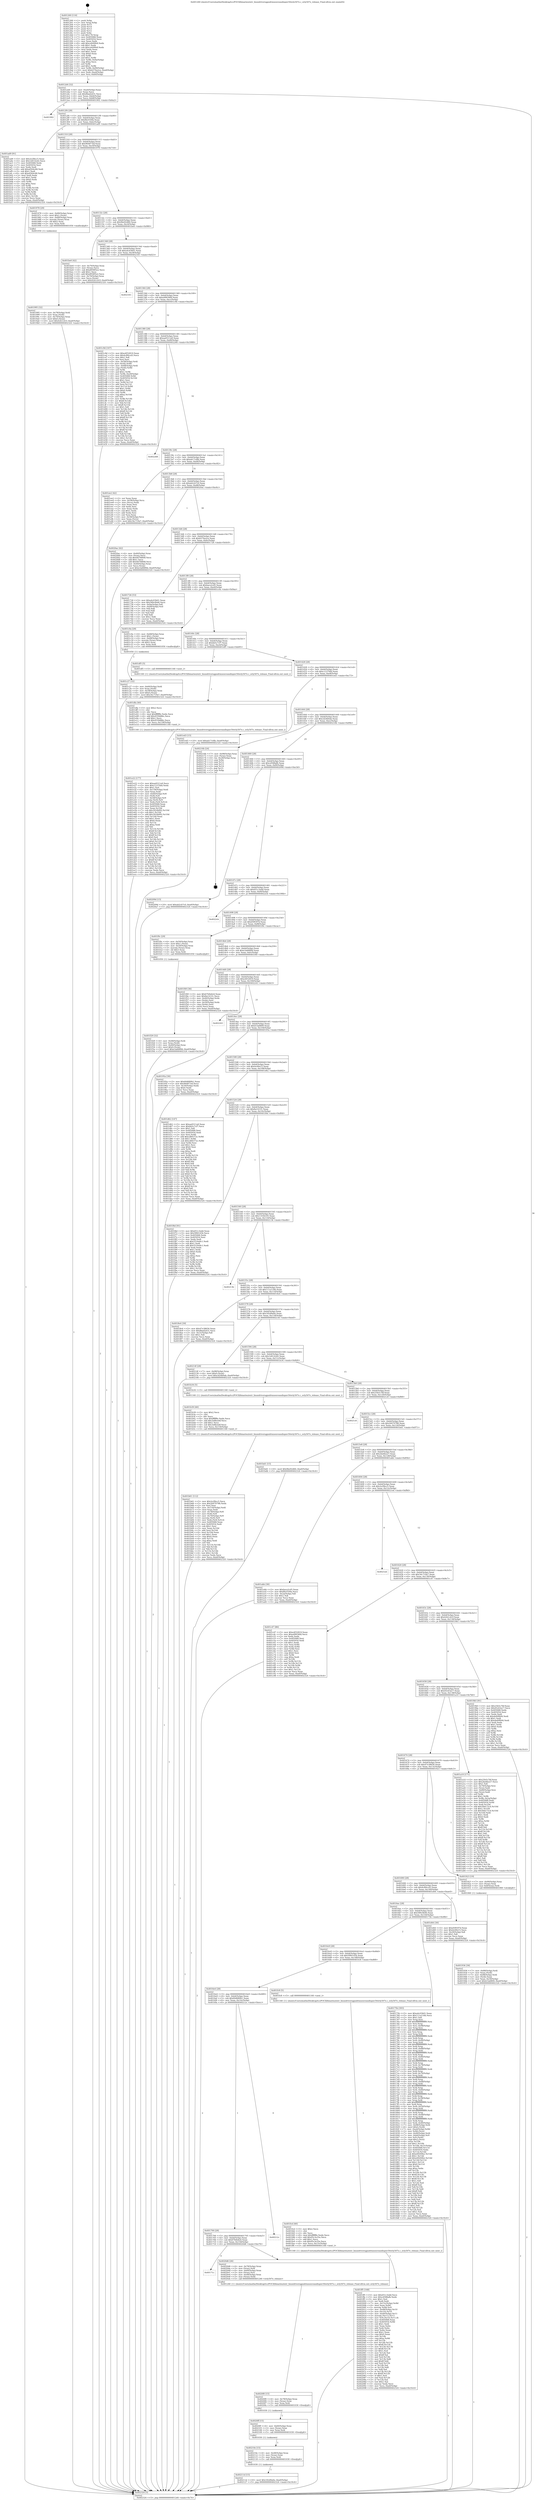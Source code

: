 digraph "0x401260" {
  label = "0x401260 (/mnt/c/Users/mathe/Desktop/tcc/POCII/binaries/extr_linuxdriversgpudrmnouveaudispnv50ovly507e.c_ovly507e_release_Final-ollvm.out::main(0))"
  labelloc = "t"
  node[shape=record]

  Entry [label="",width=0.3,height=0.3,shape=circle,fillcolor=black,style=filled]
  "0x4012d4" [label="{
     0x4012d4 [32]\l
     | [instrs]\l
     &nbsp;&nbsp;0x4012d4 \<+6\>: mov -0xa0(%rbp),%eax\l
     &nbsp;&nbsp;0x4012da \<+2\>: mov %eax,%ecx\l
     &nbsp;&nbsp;0x4012dc \<+6\>: sub $0x8bad2d31,%ecx\l
     &nbsp;&nbsp;0x4012e2 \<+6\>: mov %eax,-0xb4(%rbp)\l
     &nbsp;&nbsp;0x4012e8 \<+6\>: mov %ecx,-0xb8(%rbp)\l
     &nbsp;&nbsp;0x4012ee \<+6\>: je 0000000000401902 \<main+0x6a2\>\l
  }"]
  "0x401902" [label="{
     0x401902\l
  }", style=dashed]
  "0x4012f4" [label="{
     0x4012f4 [28]\l
     | [instrs]\l
     &nbsp;&nbsp;0x4012f4 \<+5\>: jmp 00000000004012f9 \<main+0x99\>\l
     &nbsp;&nbsp;0x4012f9 \<+6\>: mov -0xb4(%rbp),%eax\l
     &nbsp;&nbsp;0x4012ff \<+5\>: sub $0x8bcf169a,%eax\l
     &nbsp;&nbsp;0x401304 \<+6\>: mov %eax,-0xbc(%rbp)\l
     &nbsp;&nbsp;0x40130a \<+6\>: je 0000000000401ad9 \<main+0x879\>\l
  }"]
  Exit [label="",width=0.3,height=0.3,shape=circle,fillcolor=black,style=filled,peripheries=2]
  "0x401ad9" [label="{
     0x401ad9 [91]\l
     | [instrs]\l
     &nbsp;&nbsp;0x401ad9 \<+5\>: mov $0x2e2fbcc5,%eax\l
     &nbsp;&nbsp;0x401ade \<+5\>: mov $0x1d4142d2,%ecx\l
     &nbsp;&nbsp;0x401ae3 \<+7\>: mov 0x405068,%edx\l
     &nbsp;&nbsp;0x401aea \<+7\>: mov 0x405054,%esi\l
     &nbsp;&nbsp;0x401af1 \<+2\>: mov %edx,%edi\l
     &nbsp;&nbsp;0x401af3 \<+6\>: add $0xaf264c68,%edi\l
     &nbsp;&nbsp;0x401af9 \<+3\>: sub $0x1,%edi\l
     &nbsp;&nbsp;0x401afc \<+6\>: sub $0xaf264c68,%edi\l
     &nbsp;&nbsp;0x401b02 \<+3\>: imul %edi,%edx\l
     &nbsp;&nbsp;0x401b05 \<+3\>: and $0x1,%edx\l
     &nbsp;&nbsp;0x401b08 \<+3\>: cmp $0x0,%edx\l
     &nbsp;&nbsp;0x401b0b \<+4\>: sete %r8b\l
     &nbsp;&nbsp;0x401b0f \<+3\>: cmp $0xa,%esi\l
     &nbsp;&nbsp;0x401b12 \<+4\>: setl %r9b\l
     &nbsp;&nbsp;0x401b16 \<+3\>: mov %r8b,%r10b\l
     &nbsp;&nbsp;0x401b19 \<+3\>: and %r9b,%r10b\l
     &nbsp;&nbsp;0x401b1c \<+3\>: xor %r9b,%r8b\l
     &nbsp;&nbsp;0x401b1f \<+3\>: or %r8b,%r10b\l
     &nbsp;&nbsp;0x401b22 \<+4\>: test $0x1,%r10b\l
     &nbsp;&nbsp;0x401b26 \<+3\>: cmovne %ecx,%eax\l
     &nbsp;&nbsp;0x401b29 \<+6\>: mov %eax,-0xa0(%rbp)\l
     &nbsp;&nbsp;0x401b2f \<+5\>: jmp 0000000000402324 \<main+0x10c4\>\l
  }"]
  "0x401310" [label="{
     0x401310 [28]\l
     | [instrs]\l
     &nbsp;&nbsp;0x401310 \<+5\>: jmp 0000000000401315 \<main+0xb5\>\l
     &nbsp;&nbsp;0x401315 \<+6\>: mov -0xb4(%rbp),%eax\l
     &nbsp;&nbsp;0x40131b \<+5\>: sub $0x964873ef,%eax\l
     &nbsp;&nbsp;0x401320 \<+6\>: mov %eax,-0xc0(%rbp)\l
     &nbsp;&nbsp;0x401326 \<+6\>: je 0000000000401978 \<main+0x718\>\l
  }"]
  "0x40211d" [label="{
     0x40211d [15]\l
     | [instrs]\l
     &nbsp;&nbsp;0x40211d \<+10\>: movl $0x182d9a0e,-0xa0(%rbp)\l
     &nbsp;&nbsp;0x402127 \<+5\>: jmp 0000000000402324 \<main+0x10c4\>\l
  }"]
  "0x401978" [label="{
     0x401978 [29]\l
     | [instrs]\l
     &nbsp;&nbsp;0x401978 \<+4\>: mov -0x80(%rbp),%rax\l
     &nbsp;&nbsp;0x40197c \<+6\>: movl $0x1,(%rax)\l
     &nbsp;&nbsp;0x401982 \<+4\>: mov -0x80(%rbp),%rax\l
     &nbsp;&nbsp;0x401986 \<+3\>: movslq (%rax),%rax\l
     &nbsp;&nbsp;0x401989 \<+4\>: shl $0x2,%rax\l
     &nbsp;&nbsp;0x40198d \<+3\>: mov %rax,%rdi\l
     &nbsp;&nbsp;0x401990 \<+5\>: call 0000000000401050 \<malloc@plt\>\l
     | [calls]\l
     &nbsp;&nbsp;0x401050 \{1\} (unknown)\l
  }"]
  "0x40132c" [label="{
     0x40132c [28]\l
     | [instrs]\l
     &nbsp;&nbsp;0x40132c \<+5\>: jmp 0000000000401331 \<main+0xd1\>\l
     &nbsp;&nbsp;0x401331 \<+6\>: mov -0xb4(%rbp),%eax\l
     &nbsp;&nbsp;0x401337 \<+5\>: sub $0x9be92d60,%eax\l
     &nbsp;&nbsp;0x40133c \<+6\>: mov %eax,-0xc4(%rbp)\l
     &nbsp;&nbsp;0x401342 \<+6\>: je 0000000000401be0 \<main+0x980\>\l
  }"]
  "0x40210e" [label="{
     0x40210e [15]\l
     | [instrs]\l
     &nbsp;&nbsp;0x40210e \<+4\>: mov -0x48(%rbp),%rax\l
     &nbsp;&nbsp;0x402112 \<+3\>: mov (%rax),%rax\l
     &nbsp;&nbsp;0x402115 \<+3\>: mov %rax,%rdi\l
     &nbsp;&nbsp;0x402118 \<+5\>: call 0000000000401030 \<free@plt\>\l
     | [calls]\l
     &nbsp;&nbsp;0x401030 \{1\} (unknown)\l
  }"]
  "0x401be0" [label="{
     0x401be0 [42]\l
     | [instrs]\l
     &nbsp;&nbsp;0x401be0 \<+4\>: mov -0x70(%rbp),%rax\l
     &nbsp;&nbsp;0x401be4 \<+2\>: mov (%rax),%ecx\l
     &nbsp;&nbsp;0x401be6 \<+6\>: sub $0xd958f5e2,%ecx\l
     &nbsp;&nbsp;0x401bec \<+3\>: add $0x1,%ecx\l
     &nbsp;&nbsp;0x401bef \<+6\>: add $0xd958f5e2,%ecx\l
     &nbsp;&nbsp;0x401bf5 \<+4\>: mov -0x70(%rbp),%rax\l
     &nbsp;&nbsp;0x401bf9 \<+2\>: mov %ecx,(%rax)\l
     &nbsp;&nbsp;0x401bfb \<+10\>: movl $0x42b1cb1f,-0xa0(%rbp)\l
     &nbsp;&nbsp;0x401c05 \<+5\>: jmp 0000000000402324 \<main+0x10c4\>\l
  }"]
  "0x401348" [label="{
     0x401348 [28]\l
     | [instrs]\l
     &nbsp;&nbsp;0x401348 \<+5\>: jmp 000000000040134d \<main+0xed\>\l
     &nbsp;&nbsp;0x40134d \<+6\>: mov -0xb4(%rbp),%eax\l
     &nbsp;&nbsp;0x401353 \<+5\>: sub $0xa4c03b01,%eax\l
     &nbsp;&nbsp;0x401358 \<+6\>: mov %eax,-0xc8(%rbp)\l
     &nbsp;&nbsp;0x40135e \<+6\>: je 0000000000402183 \<main+0xf23\>\l
  }"]
  "0x4020ff" [label="{
     0x4020ff [15]\l
     | [instrs]\l
     &nbsp;&nbsp;0x4020ff \<+4\>: mov -0x60(%rbp),%rax\l
     &nbsp;&nbsp;0x402103 \<+3\>: mov (%rax),%rax\l
     &nbsp;&nbsp;0x402106 \<+3\>: mov %rax,%rdi\l
     &nbsp;&nbsp;0x402109 \<+5\>: call 0000000000401030 \<free@plt\>\l
     | [calls]\l
     &nbsp;&nbsp;0x401030 \{1\} (unknown)\l
  }"]
  "0x402183" [label="{
     0x402183\l
  }", style=dashed]
  "0x401364" [label="{
     0x401364 [28]\l
     | [instrs]\l
     &nbsp;&nbsp;0x401364 \<+5\>: jmp 0000000000401369 \<main+0x109\>\l
     &nbsp;&nbsp;0x401369 \<+6\>: mov -0xb4(%rbp),%eax\l
     &nbsp;&nbsp;0x40136f \<+5\>: sub $0xa99036fd,%eax\l
     &nbsp;&nbsp;0x401374 \<+6\>: mov %eax,-0xcc(%rbp)\l
     &nbsp;&nbsp;0x40137a \<+6\>: je 0000000000401c9d \<main+0xa3d\>\l
  }"]
  "0x4020f0" [label="{
     0x4020f0 [15]\l
     | [instrs]\l
     &nbsp;&nbsp;0x4020f0 \<+4\>: mov -0x78(%rbp),%rax\l
     &nbsp;&nbsp;0x4020f4 \<+3\>: mov (%rax),%rax\l
     &nbsp;&nbsp;0x4020f7 \<+3\>: mov %rax,%rdi\l
     &nbsp;&nbsp;0x4020fa \<+5\>: call 0000000000401030 \<free@plt\>\l
     | [calls]\l
     &nbsp;&nbsp;0x401030 \{1\} (unknown)\l
  }"]
  "0x401c9d" [label="{
     0x401c9d [167]\l
     | [instrs]\l
     &nbsp;&nbsp;0x401c9d \<+5\>: mov $0xe4f32819,%eax\l
     &nbsp;&nbsp;0x401ca2 \<+5\>: mov $0x4c89ccd3,%ecx\l
     &nbsp;&nbsp;0x401ca7 \<+2\>: mov $0x1,%dl\l
     &nbsp;&nbsp;0x401ca9 \<+2\>: xor %esi,%esi\l
     &nbsp;&nbsp;0x401cab \<+4\>: mov -0x58(%rbp),%rdi\l
     &nbsp;&nbsp;0x401caf \<+3\>: mov (%rdi),%r8d\l
     &nbsp;&nbsp;0x401cb2 \<+4\>: mov -0x68(%rbp),%rdi\l
     &nbsp;&nbsp;0x401cb6 \<+3\>: cmp (%rdi),%r8d\l
     &nbsp;&nbsp;0x401cb9 \<+4\>: setl %r9b\l
     &nbsp;&nbsp;0x401cbd \<+4\>: and $0x1,%r9b\l
     &nbsp;&nbsp;0x401cc1 \<+4\>: mov %r9b,-0x29(%rbp)\l
     &nbsp;&nbsp;0x401cc5 \<+8\>: mov 0x405068,%r8d\l
     &nbsp;&nbsp;0x401ccd \<+8\>: mov 0x405054,%r10d\l
     &nbsp;&nbsp;0x401cd5 \<+3\>: sub $0x1,%esi\l
     &nbsp;&nbsp;0x401cd8 \<+3\>: mov %r8d,%r11d\l
     &nbsp;&nbsp;0x401cdb \<+3\>: add %esi,%r11d\l
     &nbsp;&nbsp;0x401cde \<+4\>: imul %r11d,%r8d\l
     &nbsp;&nbsp;0x401ce2 \<+4\>: and $0x1,%r8d\l
     &nbsp;&nbsp;0x401ce6 \<+4\>: cmp $0x0,%r8d\l
     &nbsp;&nbsp;0x401cea \<+4\>: sete %r9b\l
     &nbsp;&nbsp;0x401cee \<+4\>: cmp $0xa,%r10d\l
     &nbsp;&nbsp;0x401cf2 \<+3\>: setl %bl\l
     &nbsp;&nbsp;0x401cf5 \<+3\>: mov %r9b,%r14b\l
     &nbsp;&nbsp;0x401cf8 \<+4\>: xor $0xff,%r14b\l
     &nbsp;&nbsp;0x401cfc \<+3\>: mov %bl,%r15b\l
     &nbsp;&nbsp;0x401cff \<+4\>: xor $0xff,%r15b\l
     &nbsp;&nbsp;0x401d03 \<+3\>: xor $0x1,%dl\l
     &nbsp;&nbsp;0x401d06 \<+3\>: mov %r14b,%r12b\l
     &nbsp;&nbsp;0x401d09 \<+4\>: and $0xff,%r12b\l
     &nbsp;&nbsp;0x401d0d \<+3\>: and %dl,%r9b\l
     &nbsp;&nbsp;0x401d10 \<+3\>: mov %r15b,%r13b\l
     &nbsp;&nbsp;0x401d13 \<+4\>: and $0xff,%r13b\l
     &nbsp;&nbsp;0x401d17 \<+2\>: and %dl,%bl\l
     &nbsp;&nbsp;0x401d19 \<+3\>: or %r9b,%r12b\l
     &nbsp;&nbsp;0x401d1c \<+3\>: or %bl,%r13b\l
     &nbsp;&nbsp;0x401d1f \<+3\>: xor %r13b,%r12b\l
     &nbsp;&nbsp;0x401d22 \<+3\>: or %r15b,%r14b\l
     &nbsp;&nbsp;0x401d25 \<+4\>: xor $0xff,%r14b\l
     &nbsp;&nbsp;0x401d29 \<+3\>: or $0x1,%dl\l
     &nbsp;&nbsp;0x401d2c \<+3\>: and %dl,%r14b\l
     &nbsp;&nbsp;0x401d2f \<+3\>: or %r14b,%r12b\l
     &nbsp;&nbsp;0x401d32 \<+4\>: test $0x1,%r12b\l
     &nbsp;&nbsp;0x401d36 \<+3\>: cmovne %ecx,%eax\l
     &nbsp;&nbsp;0x401d39 \<+6\>: mov %eax,-0xa0(%rbp)\l
     &nbsp;&nbsp;0x401d3f \<+5\>: jmp 0000000000402324 \<main+0x10c4\>\l
  }"]
  "0x401380" [label="{
     0x401380 [28]\l
     | [instrs]\l
     &nbsp;&nbsp;0x401380 \<+5\>: jmp 0000000000401385 \<main+0x125\>\l
     &nbsp;&nbsp;0x401385 \<+6\>: mov -0xb4(%rbp),%eax\l
     &nbsp;&nbsp;0x40138b \<+5\>: sub $0xaa9311a9,%eax\l
     &nbsp;&nbsp;0x401390 \<+6\>: mov %eax,-0xd0(%rbp)\l
     &nbsp;&nbsp;0x401396 \<+6\>: je 0000000000402268 \<main+0x1008\>\l
  }"]
  "0x40171c" [label="{
     0x40171c\l
  }", style=dashed]
  "0x402268" [label="{
     0x402268\l
  }", style=dashed]
  "0x40139c" [label="{
     0x40139c [28]\l
     | [instrs]\l
     &nbsp;&nbsp;0x40139c \<+5\>: jmp 00000000004013a1 \<main+0x141\>\l
     &nbsp;&nbsp;0x4013a1 \<+6\>: mov -0xb4(%rbp),%eax\l
     &nbsp;&nbsp;0x4013a7 \<+5\>: sub $0xab17cfdb,%eax\l
     &nbsp;&nbsp;0x4013ac \<+6\>: mov %eax,-0xd4(%rbp)\l
     &nbsp;&nbsp;0x4013b2 \<+6\>: je 0000000000401ee2 \<main+0xc82\>\l
  }"]
  "0x4020d6" [label="{
     0x4020d6 [26]\l
     | [instrs]\l
     &nbsp;&nbsp;0x4020d6 \<+4\>: mov -0x78(%rbp),%rax\l
     &nbsp;&nbsp;0x4020da \<+3\>: mov (%rax),%rdi\l
     &nbsp;&nbsp;0x4020dd \<+4\>: mov -0x60(%rbp),%rax\l
     &nbsp;&nbsp;0x4020e1 \<+3\>: mov (%rax),%rsi\l
     &nbsp;&nbsp;0x4020e4 \<+4\>: mov -0x48(%rbp),%rax\l
     &nbsp;&nbsp;0x4020e8 \<+3\>: mov (%rax),%rdx\l
     &nbsp;&nbsp;0x4020eb \<+5\>: call 0000000000401240 \<ovly507e_release\>\l
     | [calls]\l
     &nbsp;&nbsp;0x401240 \{1\} (/mnt/c/Users/mathe/Desktop/tcc/POCII/binaries/extr_linuxdriversgpudrmnouveaudispnv50ovly507e.c_ovly507e_release_Final-ollvm.out::ovly507e_release)\l
  }"]
  "0x401ee2" [label="{
     0x401ee2 [42]\l
     | [instrs]\l
     &nbsp;&nbsp;0x401ee2 \<+2\>: xor %eax,%eax\l
     &nbsp;&nbsp;0x401ee4 \<+4\>: mov -0x58(%rbp),%rcx\l
     &nbsp;&nbsp;0x401ee8 \<+2\>: mov (%rcx),%edx\l
     &nbsp;&nbsp;0x401eea \<+2\>: mov %eax,%esi\l
     &nbsp;&nbsp;0x401eec \<+2\>: sub %edx,%esi\l
     &nbsp;&nbsp;0x401eee \<+2\>: mov %eax,%edx\l
     &nbsp;&nbsp;0x401ef0 \<+3\>: sub $0x1,%edx\l
     &nbsp;&nbsp;0x401ef3 \<+2\>: add %edx,%esi\l
     &nbsp;&nbsp;0x401ef5 \<+2\>: sub %esi,%eax\l
     &nbsp;&nbsp;0x401ef7 \<+4\>: mov -0x58(%rbp),%rcx\l
     &nbsp;&nbsp;0x401efb \<+2\>: mov %eax,(%rcx)\l
     &nbsp;&nbsp;0x401efd \<+10\>: movl $0x34c719a7,-0xa0(%rbp)\l
     &nbsp;&nbsp;0x401f07 \<+5\>: jmp 0000000000402324 \<main+0x10c4\>\l
  }"]
  "0x4013b8" [label="{
     0x4013b8 [28]\l
     | [instrs]\l
     &nbsp;&nbsp;0x4013b8 \<+5\>: jmp 00000000004013bd \<main+0x15d\>\l
     &nbsp;&nbsp;0x4013bd \<+6\>: mov -0xb4(%rbp),%eax\l
     &nbsp;&nbsp;0x4013c3 \<+5\>: sub $0xab2cb7c0,%eax\l
     &nbsp;&nbsp;0x4013c8 \<+6\>: mov %eax,-0xd8(%rbp)\l
     &nbsp;&nbsp;0x4013ce \<+6\>: je 00000000004020ac \<main+0xe4c\>\l
  }"]
  "0x401700" [label="{
     0x401700 [28]\l
     | [instrs]\l
     &nbsp;&nbsp;0x401700 \<+5\>: jmp 0000000000401705 \<main+0x4a5\>\l
     &nbsp;&nbsp;0x401705 \<+6\>: mov -0xb4(%rbp),%eax\l
     &nbsp;&nbsp;0x40170b \<+5\>: sub $0x67b9e6c6,%eax\l
     &nbsp;&nbsp;0x401710 \<+6\>: mov %eax,-0x150(%rbp)\l
     &nbsp;&nbsp;0x401716 \<+6\>: je 00000000004020d6 \<main+0xe76\>\l
  }"]
  "0x4020ac" [label="{
     0x4020ac [42]\l
     | [instrs]\l
     &nbsp;&nbsp;0x4020ac \<+4\>: mov -0x40(%rbp),%rax\l
     &nbsp;&nbsp;0x4020b0 \<+2\>: mov (%rax),%ecx\l
     &nbsp;&nbsp;0x4020b2 \<+6\>: sub $0x9d7fd848,%ecx\l
     &nbsp;&nbsp;0x4020b8 \<+3\>: add $0x1,%ecx\l
     &nbsp;&nbsp;0x4020bb \<+6\>: add $0x9d7fd848,%ecx\l
     &nbsp;&nbsp;0x4020c1 \<+4\>: mov -0x40(%rbp),%rax\l
     &nbsp;&nbsp;0x4020c5 \<+2\>: mov %ecx,(%rax)\l
     &nbsp;&nbsp;0x4020c7 \<+10\>: movl $0xe3a6689d,-0xa0(%rbp)\l
     &nbsp;&nbsp;0x4020d1 \<+5\>: jmp 0000000000402324 \<main+0x10c4\>\l
  }"]
  "0x4013d4" [label="{
     0x4013d4 [28]\l
     | [instrs]\l
     &nbsp;&nbsp;0x4013d4 \<+5\>: jmp 00000000004013d9 \<main+0x179\>\l
     &nbsp;&nbsp;0x4013d9 \<+6\>: mov -0xb4(%rbp),%eax\l
     &nbsp;&nbsp;0x4013df \<+5\>: sub $0xb576a2ce,%eax\l
     &nbsp;&nbsp;0x4013e4 \<+6\>: mov %eax,-0xdc(%rbp)\l
     &nbsp;&nbsp;0x4013ea \<+6\>: je 0000000000401726 \<main+0x4c6\>\l
  }"]
  "0x40212c" [label="{
     0x40212c\l
  }", style=dashed]
  "0x401726" [label="{
     0x401726 [53]\l
     | [instrs]\l
     &nbsp;&nbsp;0x401726 \<+5\>: mov $0xa4c03b01,%eax\l
     &nbsp;&nbsp;0x40172b \<+5\>: mov $0x589c0b46,%ecx\l
     &nbsp;&nbsp;0x401730 \<+6\>: mov -0x9a(%rbp),%dl\l
     &nbsp;&nbsp;0x401736 \<+7\>: mov -0x99(%rbp),%sil\l
     &nbsp;&nbsp;0x40173d \<+3\>: mov %dl,%dil\l
     &nbsp;&nbsp;0x401740 \<+3\>: and %sil,%dil\l
     &nbsp;&nbsp;0x401743 \<+3\>: xor %sil,%dl\l
     &nbsp;&nbsp;0x401746 \<+3\>: or %dl,%dil\l
     &nbsp;&nbsp;0x401749 \<+4\>: test $0x1,%dil\l
     &nbsp;&nbsp;0x40174d \<+3\>: cmovne %ecx,%eax\l
     &nbsp;&nbsp;0x401750 \<+6\>: mov %eax,-0xa0(%rbp)\l
     &nbsp;&nbsp;0x401756 \<+5\>: jmp 0000000000402324 \<main+0x10c4\>\l
  }"]
  "0x4013f0" [label="{
     0x4013f0 [28]\l
     | [instrs]\l
     &nbsp;&nbsp;0x4013f0 \<+5\>: jmp 00000000004013f5 \<main+0x195\>\l
     &nbsp;&nbsp;0x4013f5 \<+6\>: mov -0xb4(%rbp),%eax\l
     &nbsp;&nbsp;0x4013fb \<+5\>: sub $0xbace2cd5,%eax\l
     &nbsp;&nbsp;0x401400 \<+6\>: mov %eax,-0xe0(%rbp)\l
     &nbsp;&nbsp;0x401406 \<+6\>: je 0000000000401c0a \<main+0x9aa\>\l
  }"]
  "0x402324" [label="{
     0x402324 [5]\l
     | [instrs]\l
     &nbsp;&nbsp;0x402324 \<+5\>: jmp 00000000004012d4 \<main+0x74\>\l
  }"]
  "0x401260" [label="{
     0x401260 [116]\l
     | [instrs]\l
     &nbsp;&nbsp;0x401260 \<+1\>: push %rbp\l
     &nbsp;&nbsp;0x401261 \<+3\>: mov %rsp,%rbp\l
     &nbsp;&nbsp;0x401264 \<+2\>: push %r15\l
     &nbsp;&nbsp;0x401266 \<+2\>: push %r14\l
     &nbsp;&nbsp;0x401268 \<+2\>: push %r13\l
     &nbsp;&nbsp;0x40126a \<+2\>: push %r12\l
     &nbsp;&nbsp;0x40126c \<+1\>: push %rbx\l
     &nbsp;&nbsp;0x40126d \<+7\>: sub $0x178,%rsp\l
     &nbsp;&nbsp;0x401274 \<+7\>: mov 0x405068,%eax\l
     &nbsp;&nbsp;0x40127b \<+7\>: mov 0x405054,%ecx\l
     &nbsp;&nbsp;0x401282 \<+2\>: mov %eax,%edx\l
     &nbsp;&nbsp;0x401284 \<+6\>: add $0xce649fe8,%edx\l
     &nbsp;&nbsp;0x40128a \<+3\>: sub $0x1,%edx\l
     &nbsp;&nbsp;0x40128d \<+6\>: sub $0xce649fe8,%edx\l
     &nbsp;&nbsp;0x401293 \<+3\>: imul %edx,%eax\l
     &nbsp;&nbsp;0x401296 \<+3\>: and $0x1,%eax\l
     &nbsp;&nbsp;0x401299 \<+3\>: cmp $0x0,%eax\l
     &nbsp;&nbsp;0x40129c \<+4\>: sete %r8b\l
     &nbsp;&nbsp;0x4012a0 \<+4\>: and $0x1,%r8b\l
     &nbsp;&nbsp;0x4012a4 \<+7\>: mov %r8b,-0x9a(%rbp)\l
     &nbsp;&nbsp;0x4012ab \<+3\>: cmp $0xa,%ecx\l
     &nbsp;&nbsp;0x4012ae \<+4\>: setl %r8b\l
     &nbsp;&nbsp;0x4012b2 \<+4\>: and $0x1,%r8b\l
     &nbsp;&nbsp;0x4012b6 \<+7\>: mov %r8b,-0x99(%rbp)\l
     &nbsp;&nbsp;0x4012bd \<+10\>: movl $0xb576a2ce,-0xa0(%rbp)\l
     &nbsp;&nbsp;0x4012c7 \<+6\>: mov %edi,-0xa4(%rbp)\l
     &nbsp;&nbsp;0x4012cd \<+7\>: mov %rsi,-0xb0(%rbp)\l
  }"]
  "0x401ff5" [label="{
     0x401ff5 [168]\l
     | [instrs]\l
     &nbsp;&nbsp;0x401ff5 \<+5\>: mov $0xd51c3edd,%ecx\l
     &nbsp;&nbsp;0x401ffa \<+5\>: mov $0xcd588afb,%edx\l
     &nbsp;&nbsp;0x401fff \<+3\>: mov $0x1,%sil\l
     &nbsp;&nbsp;0x402002 \<+2\>: xor %edi,%edi\l
     &nbsp;&nbsp;0x402004 \<+7\>: mov -0x15c(%rbp),%r8d\l
     &nbsp;&nbsp;0x40200b \<+4\>: imul %eax,%r8d\l
     &nbsp;&nbsp;0x40200f \<+3\>: movslq %r8d,%r9\l
     &nbsp;&nbsp;0x402012 \<+4\>: mov -0x48(%rbp),%r10\l
     &nbsp;&nbsp;0x402016 \<+3\>: mov (%r10),%r10\l
     &nbsp;&nbsp;0x402019 \<+4\>: mov -0x40(%rbp),%r11\l
     &nbsp;&nbsp;0x40201d \<+3\>: movslq (%r11),%r11\l
     &nbsp;&nbsp;0x402020 \<+4\>: mov %r9,(%r10,%r11,8)\l
     &nbsp;&nbsp;0x402024 \<+7\>: mov 0x405068,%eax\l
     &nbsp;&nbsp;0x40202b \<+8\>: mov 0x405054,%r8d\l
     &nbsp;&nbsp;0x402033 \<+3\>: sub $0x1,%edi\l
     &nbsp;&nbsp;0x402036 \<+2\>: mov %eax,%ebx\l
     &nbsp;&nbsp;0x402038 \<+2\>: add %edi,%ebx\l
     &nbsp;&nbsp;0x40203a \<+3\>: imul %ebx,%eax\l
     &nbsp;&nbsp;0x40203d \<+3\>: and $0x1,%eax\l
     &nbsp;&nbsp;0x402040 \<+3\>: cmp $0x0,%eax\l
     &nbsp;&nbsp;0x402043 \<+4\>: sete %r14b\l
     &nbsp;&nbsp;0x402047 \<+4\>: cmp $0xa,%r8d\l
     &nbsp;&nbsp;0x40204b \<+4\>: setl %r15b\l
     &nbsp;&nbsp;0x40204f \<+3\>: mov %r14b,%r12b\l
     &nbsp;&nbsp;0x402052 \<+4\>: xor $0xff,%r12b\l
     &nbsp;&nbsp;0x402056 \<+3\>: mov %r15b,%r13b\l
     &nbsp;&nbsp;0x402059 \<+4\>: xor $0xff,%r13b\l
     &nbsp;&nbsp;0x40205d \<+4\>: xor $0x1,%sil\l
     &nbsp;&nbsp;0x402061 \<+3\>: mov %r12b,%al\l
     &nbsp;&nbsp;0x402064 \<+2\>: and $0xff,%al\l
     &nbsp;&nbsp;0x402066 \<+3\>: and %sil,%r14b\l
     &nbsp;&nbsp;0x402069 \<+3\>: mov %r13b,%dil\l
     &nbsp;&nbsp;0x40206c \<+4\>: and $0xff,%dil\l
     &nbsp;&nbsp;0x402070 \<+3\>: and %sil,%r15b\l
     &nbsp;&nbsp;0x402073 \<+3\>: or %r14b,%al\l
     &nbsp;&nbsp;0x402076 \<+3\>: or %r15b,%dil\l
     &nbsp;&nbsp;0x402079 \<+3\>: xor %dil,%al\l
     &nbsp;&nbsp;0x40207c \<+3\>: or %r13b,%r12b\l
     &nbsp;&nbsp;0x40207f \<+4\>: xor $0xff,%r12b\l
     &nbsp;&nbsp;0x402083 \<+4\>: or $0x1,%sil\l
     &nbsp;&nbsp;0x402087 \<+3\>: and %sil,%r12b\l
     &nbsp;&nbsp;0x40208a \<+3\>: or %r12b,%al\l
     &nbsp;&nbsp;0x40208d \<+2\>: test $0x1,%al\l
     &nbsp;&nbsp;0x40208f \<+3\>: cmovne %edx,%ecx\l
     &nbsp;&nbsp;0x402092 \<+6\>: mov %ecx,-0xa0(%rbp)\l
     &nbsp;&nbsp;0x402098 \<+5\>: jmp 0000000000402324 \<main+0x10c4\>\l
  }"]
  "0x401c0a" [label="{
     0x401c0a [29]\l
     | [instrs]\l
     &nbsp;&nbsp;0x401c0a \<+4\>: mov -0x68(%rbp),%rax\l
     &nbsp;&nbsp;0x401c0e \<+6\>: movl $0x1,(%rax)\l
     &nbsp;&nbsp;0x401c14 \<+4\>: mov -0x68(%rbp),%rax\l
     &nbsp;&nbsp;0x401c18 \<+3\>: movslq (%rax),%rax\l
     &nbsp;&nbsp;0x401c1b \<+4\>: shl $0x2,%rax\l
     &nbsp;&nbsp;0x401c1f \<+3\>: mov %rax,%rdi\l
     &nbsp;&nbsp;0x401c22 \<+5\>: call 0000000000401050 \<malloc@plt\>\l
     | [calls]\l
     &nbsp;&nbsp;0x401050 \{1\} (unknown)\l
  }"]
  "0x40140c" [label="{
     0x40140c [28]\l
     | [instrs]\l
     &nbsp;&nbsp;0x40140c \<+5\>: jmp 0000000000401411 \<main+0x1b1\>\l
     &nbsp;&nbsp;0x401411 \<+6\>: mov -0xb4(%rbp),%eax\l
     &nbsp;&nbsp;0x401417 \<+5\>: sub $0xbb5c7cf7,%eax\l
     &nbsp;&nbsp;0x40141c \<+6\>: mov %eax,-0xe4(%rbp)\l
     &nbsp;&nbsp;0x401422 \<+6\>: je 0000000000401df5 \<main+0xb95\>\l
  }"]
  "0x401fcd" [label="{
     0x401fcd [40]\l
     | [instrs]\l
     &nbsp;&nbsp;0x401fcd \<+5\>: mov $0x2,%ecx\l
     &nbsp;&nbsp;0x401fd2 \<+1\>: cltd\l
     &nbsp;&nbsp;0x401fd3 \<+2\>: idiv %ecx\l
     &nbsp;&nbsp;0x401fd5 \<+6\>: imul $0xfffffffe,%edx,%ecx\l
     &nbsp;&nbsp;0x401fdb \<+6\>: add $0x95c3e35e,%ecx\l
     &nbsp;&nbsp;0x401fe1 \<+3\>: add $0x1,%ecx\l
     &nbsp;&nbsp;0x401fe4 \<+6\>: sub $0x95c3e35e,%ecx\l
     &nbsp;&nbsp;0x401fea \<+6\>: mov %ecx,-0x15c(%rbp)\l
     &nbsp;&nbsp;0x401ff0 \<+5\>: call 0000000000401160 \<next_i\>\l
     | [calls]\l
     &nbsp;&nbsp;0x401160 \{1\} (/mnt/c/Users/mathe/Desktop/tcc/POCII/binaries/extr_linuxdriversgpudrmnouveaudispnv50ovly507e.c_ovly507e_release_Final-ollvm.out::next_i)\l
  }"]
  "0x401df5" [label="{
     0x401df5 [5]\l
     | [instrs]\l
     &nbsp;&nbsp;0x401df5 \<+5\>: call 0000000000401160 \<next_i\>\l
     | [calls]\l
     &nbsp;&nbsp;0x401160 \{1\} (/mnt/c/Users/mathe/Desktop/tcc/POCII/binaries/extr_linuxdriversgpudrmnouveaudispnv50ovly507e.c_ovly507e_release_Final-ollvm.out::next_i)\l
  }"]
  "0x401428" [label="{
     0x401428 [28]\l
     | [instrs]\l
     &nbsp;&nbsp;0x401428 \<+5\>: jmp 000000000040142d \<main+0x1cd\>\l
     &nbsp;&nbsp;0x40142d \<+6\>: mov -0xb4(%rbp),%eax\l
     &nbsp;&nbsp;0x401433 \<+5\>: sub $0xc1237bfd,%eax\l
     &nbsp;&nbsp;0x401438 \<+6\>: mov %eax,-0xe8(%rbp)\l
     &nbsp;&nbsp;0x40143e \<+6\>: je 0000000000401ed3 \<main+0xc73\>\l
  }"]
  "0x4016e4" [label="{
     0x4016e4 [28]\l
     | [instrs]\l
     &nbsp;&nbsp;0x4016e4 \<+5\>: jmp 00000000004016e9 \<main+0x489\>\l
     &nbsp;&nbsp;0x4016e9 \<+6\>: mov -0xb4(%rbp),%eax\l
     &nbsp;&nbsp;0x4016ef \<+5\>: sub $0x60d680b1,%eax\l
     &nbsp;&nbsp;0x4016f4 \<+6\>: mov %eax,-0x14c(%rbp)\l
     &nbsp;&nbsp;0x4016fa \<+6\>: je 000000000040212c \<main+0xecc\>\l
  }"]
  "0x401ed3" [label="{
     0x401ed3 [15]\l
     | [instrs]\l
     &nbsp;&nbsp;0x401ed3 \<+10\>: movl $0xab17cfdb,-0xa0(%rbp)\l
     &nbsp;&nbsp;0x401edd \<+5\>: jmp 0000000000402324 \<main+0x10c4\>\l
  }"]
  "0x401444" [label="{
     0x401444 [28]\l
     | [instrs]\l
     &nbsp;&nbsp;0x401444 \<+5\>: jmp 0000000000401449 \<main+0x1e9\>\l
     &nbsp;&nbsp;0x401449 \<+6\>: mov -0xb4(%rbp),%eax\l
     &nbsp;&nbsp;0x40144f \<+5\>: sub $0xcd24b0ab,%eax\l
     &nbsp;&nbsp;0x401454 \<+6\>: mov %eax,-0xec(%rbp)\l
     &nbsp;&nbsp;0x40145a \<+6\>: je 000000000040216b \<main+0xf0b\>\l
  }"]
  "0x401fc8" [label="{
     0x401fc8 [5]\l
     | [instrs]\l
     &nbsp;&nbsp;0x401fc8 \<+5\>: call 0000000000401160 \<next_i\>\l
     | [calls]\l
     &nbsp;&nbsp;0x401160 \{1\} (/mnt/c/Users/mathe/Desktop/tcc/POCII/binaries/extr_linuxdriversgpudrmnouveaudispnv50ovly507e.c_ovly507e_release_Final-ollvm.out::next_i)\l
  }"]
  "0x40216b" [label="{
     0x40216b [24]\l
     | [instrs]\l
     &nbsp;&nbsp;0x40216b \<+7\>: mov -0x98(%rbp),%rax\l
     &nbsp;&nbsp;0x402172 \<+2\>: mov (%rax),%eax\l
     &nbsp;&nbsp;0x402174 \<+4\>: lea -0x28(%rbp),%rsp\l
     &nbsp;&nbsp;0x402178 \<+1\>: pop %rbx\l
     &nbsp;&nbsp;0x402179 \<+2\>: pop %r12\l
     &nbsp;&nbsp;0x40217b \<+2\>: pop %r13\l
     &nbsp;&nbsp;0x40217d \<+2\>: pop %r14\l
     &nbsp;&nbsp;0x40217f \<+2\>: pop %r15\l
     &nbsp;&nbsp;0x402181 \<+1\>: pop %rbp\l
     &nbsp;&nbsp;0x402182 \<+1\>: ret\l
  }"]
  "0x401460" [label="{
     0x401460 [28]\l
     | [instrs]\l
     &nbsp;&nbsp;0x401460 \<+5\>: jmp 0000000000401465 \<main+0x205\>\l
     &nbsp;&nbsp;0x401465 \<+6\>: mov -0xb4(%rbp),%eax\l
     &nbsp;&nbsp;0x40146b \<+5\>: sub $0xcd588afb,%eax\l
     &nbsp;&nbsp;0x401470 \<+6\>: mov %eax,-0xf0(%rbp)\l
     &nbsp;&nbsp;0x401476 \<+6\>: je 000000000040209d \<main+0xe3d\>\l
  }"]
  "0x401f29" [label="{
     0x401f29 [32]\l
     | [instrs]\l
     &nbsp;&nbsp;0x401f29 \<+4\>: mov -0x48(%rbp),%rdi\l
     &nbsp;&nbsp;0x401f2d \<+3\>: mov %rax,(%rdi)\l
     &nbsp;&nbsp;0x401f30 \<+4\>: mov -0x40(%rbp),%rax\l
     &nbsp;&nbsp;0x401f34 \<+6\>: movl $0x0,(%rax)\l
     &nbsp;&nbsp;0x401f3a \<+10\>: movl $0xe3a6689d,-0xa0(%rbp)\l
     &nbsp;&nbsp;0x401f44 \<+5\>: jmp 0000000000402324 \<main+0x10c4\>\l
  }"]
  "0x40209d" [label="{
     0x40209d [15]\l
     | [instrs]\l
     &nbsp;&nbsp;0x40209d \<+10\>: movl $0xab2cb7c0,-0xa0(%rbp)\l
     &nbsp;&nbsp;0x4020a7 \<+5\>: jmp 0000000000402324 \<main+0x10c4\>\l
  }"]
  "0x40147c" [label="{
     0x40147c [28]\l
     | [instrs]\l
     &nbsp;&nbsp;0x40147c \<+5\>: jmp 0000000000401481 \<main+0x221\>\l
     &nbsp;&nbsp;0x401481 \<+6\>: mov -0xb4(%rbp),%eax\l
     &nbsp;&nbsp;0x401487 \<+5\>: sub $0xd51c3edd,%eax\l
     &nbsp;&nbsp;0x40148c \<+6\>: mov %eax,-0xf4(%rbp)\l
     &nbsp;&nbsp;0x401492 \<+6\>: je 00000000004022cb \<main+0x106b\>\l
  }"]
  "0x401e22" [label="{
     0x401e22 [177]\l
     | [instrs]\l
     &nbsp;&nbsp;0x401e22 \<+5\>: mov $0xaa9311a9,%ecx\l
     &nbsp;&nbsp;0x401e27 \<+5\>: mov $0xc1237bfd,%edx\l
     &nbsp;&nbsp;0x401e2c \<+3\>: mov $0x1,%sil\l
     &nbsp;&nbsp;0x401e2f \<+6\>: mov -0x158(%rbp),%edi\l
     &nbsp;&nbsp;0x401e35 \<+3\>: imul %eax,%edi\l
     &nbsp;&nbsp;0x401e38 \<+4\>: mov -0x60(%rbp),%r8\l
     &nbsp;&nbsp;0x401e3c \<+3\>: mov (%r8),%r8\l
     &nbsp;&nbsp;0x401e3f \<+4\>: mov -0x58(%rbp),%r9\l
     &nbsp;&nbsp;0x401e43 \<+3\>: movslq (%r9),%r9\l
     &nbsp;&nbsp;0x401e46 \<+4\>: mov %edi,(%r8,%r9,4)\l
     &nbsp;&nbsp;0x401e4a \<+7\>: mov 0x405068,%eax\l
     &nbsp;&nbsp;0x401e51 \<+7\>: mov 0x405054,%edi\l
     &nbsp;&nbsp;0x401e58 \<+3\>: mov %eax,%r10d\l
     &nbsp;&nbsp;0x401e5b \<+7\>: sub $0x3024bf92,%r10d\l
     &nbsp;&nbsp;0x401e62 \<+4\>: sub $0x1,%r10d\l
     &nbsp;&nbsp;0x401e66 \<+7\>: add $0x3024bf92,%r10d\l
     &nbsp;&nbsp;0x401e6d \<+4\>: imul %r10d,%eax\l
     &nbsp;&nbsp;0x401e71 \<+3\>: and $0x1,%eax\l
     &nbsp;&nbsp;0x401e74 \<+3\>: cmp $0x0,%eax\l
     &nbsp;&nbsp;0x401e77 \<+4\>: sete %r11b\l
     &nbsp;&nbsp;0x401e7b \<+3\>: cmp $0xa,%edi\l
     &nbsp;&nbsp;0x401e7e \<+3\>: setl %bl\l
     &nbsp;&nbsp;0x401e81 \<+3\>: mov %r11b,%r14b\l
     &nbsp;&nbsp;0x401e84 \<+4\>: xor $0xff,%r14b\l
     &nbsp;&nbsp;0x401e88 \<+3\>: mov %bl,%r15b\l
     &nbsp;&nbsp;0x401e8b \<+4\>: xor $0xff,%r15b\l
     &nbsp;&nbsp;0x401e8f \<+4\>: xor $0x0,%sil\l
     &nbsp;&nbsp;0x401e93 \<+3\>: mov %r14b,%r12b\l
     &nbsp;&nbsp;0x401e96 \<+4\>: and $0x0,%r12b\l
     &nbsp;&nbsp;0x401e9a \<+3\>: and %sil,%r11b\l
     &nbsp;&nbsp;0x401e9d \<+3\>: mov %r15b,%r13b\l
     &nbsp;&nbsp;0x401ea0 \<+4\>: and $0x0,%r13b\l
     &nbsp;&nbsp;0x401ea4 \<+3\>: and %sil,%bl\l
     &nbsp;&nbsp;0x401ea7 \<+3\>: or %r11b,%r12b\l
     &nbsp;&nbsp;0x401eaa \<+3\>: or %bl,%r13b\l
     &nbsp;&nbsp;0x401ead \<+3\>: xor %r13b,%r12b\l
     &nbsp;&nbsp;0x401eb0 \<+3\>: or %r15b,%r14b\l
     &nbsp;&nbsp;0x401eb3 \<+4\>: xor $0xff,%r14b\l
     &nbsp;&nbsp;0x401eb7 \<+4\>: or $0x0,%sil\l
     &nbsp;&nbsp;0x401ebb \<+3\>: and %sil,%r14b\l
     &nbsp;&nbsp;0x401ebe \<+3\>: or %r14b,%r12b\l
     &nbsp;&nbsp;0x401ec1 \<+4\>: test $0x1,%r12b\l
     &nbsp;&nbsp;0x401ec5 \<+3\>: cmovne %edx,%ecx\l
     &nbsp;&nbsp;0x401ec8 \<+6\>: mov %ecx,-0xa0(%rbp)\l
     &nbsp;&nbsp;0x401ece \<+5\>: jmp 0000000000402324 \<main+0x10c4\>\l
  }"]
  "0x4022cb" [label="{
     0x4022cb\l
  }", style=dashed]
  "0x401498" [label="{
     0x401498 [28]\l
     | [instrs]\l
     &nbsp;&nbsp;0x401498 \<+5\>: jmp 000000000040149d \<main+0x23d\>\l
     &nbsp;&nbsp;0x40149d \<+6\>: mov -0xb4(%rbp),%eax\l
     &nbsp;&nbsp;0x4014a3 \<+5\>: sub $0xd5f93f7d,%eax\l
     &nbsp;&nbsp;0x4014a8 \<+6\>: mov %eax,-0xf8(%rbp)\l
     &nbsp;&nbsp;0x4014ae \<+6\>: je 0000000000401f0c \<main+0xcac\>\l
  }"]
  "0x401dfa" [label="{
     0x401dfa [40]\l
     | [instrs]\l
     &nbsp;&nbsp;0x401dfa \<+5\>: mov $0x2,%ecx\l
     &nbsp;&nbsp;0x401dff \<+1\>: cltd\l
     &nbsp;&nbsp;0x401e00 \<+2\>: idiv %ecx\l
     &nbsp;&nbsp;0x401e02 \<+6\>: imul $0xfffffffe,%edx,%ecx\l
     &nbsp;&nbsp;0x401e08 \<+6\>: add $0x4559d86c,%ecx\l
     &nbsp;&nbsp;0x401e0e \<+3\>: add $0x1,%ecx\l
     &nbsp;&nbsp;0x401e11 \<+6\>: sub $0x4559d86c,%ecx\l
     &nbsp;&nbsp;0x401e17 \<+6\>: mov %ecx,-0x158(%rbp)\l
     &nbsp;&nbsp;0x401e1d \<+5\>: call 0000000000401160 \<next_i\>\l
     | [calls]\l
     &nbsp;&nbsp;0x401160 \{1\} (/mnt/c/Users/mathe/Desktop/tcc/POCII/binaries/extr_linuxdriversgpudrmnouveaudispnv50ovly507e.c_ovly507e_release_Final-ollvm.out::next_i)\l
  }"]
  "0x401f0c" [label="{
     0x401f0c [29]\l
     | [instrs]\l
     &nbsp;&nbsp;0x401f0c \<+4\>: mov -0x50(%rbp),%rax\l
     &nbsp;&nbsp;0x401f10 \<+6\>: movl $0x1,(%rax)\l
     &nbsp;&nbsp;0x401f16 \<+4\>: mov -0x50(%rbp),%rax\l
     &nbsp;&nbsp;0x401f1a \<+3\>: movslq (%rax),%rax\l
     &nbsp;&nbsp;0x401f1d \<+4\>: shl $0x3,%rax\l
     &nbsp;&nbsp;0x401f21 \<+3\>: mov %rax,%rdi\l
     &nbsp;&nbsp;0x401f24 \<+5\>: call 0000000000401050 \<malloc@plt\>\l
     | [calls]\l
     &nbsp;&nbsp;0x401050 \{1\} (unknown)\l
  }"]
  "0x4014b4" [label="{
     0x4014b4 [28]\l
     | [instrs]\l
     &nbsp;&nbsp;0x4014b4 \<+5\>: jmp 00000000004014b9 \<main+0x259\>\l
     &nbsp;&nbsp;0x4014b9 \<+6\>: mov -0xb4(%rbp),%eax\l
     &nbsp;&nbsp;0x4014bf \<+5\>: sub $0xe3a6689d,%eax\l
     &nbsp;&nbsp;0x4014c4 \<+6\>: mov %eax,-0xfc(%rbp)\l
     &nbsp;&nbsp;0x4014ca \<+6\>: je 0000000000401f49 \<main+0xce9\>\l
  }"]
  "0x401c27" [label="{
     0x401c27 [32]\l
     | [instrs]\l
     &nbsp;&nbsp;0x401c27 \<+4\>: mov -0x60(%rbp),%rdi\l
     &nbsp;&nbsp;0x401c2b \<+3\>: mov %rax,(%rdi)\l
     &nbsp;&nbsp;0x401c2e \<+4\>: mov -0x58(%rbp),%rax\l
     &nbsp;&nbsp;0x401c32 \<+6\>: movl $0x0,(%rax)\l
     &nbsp;&nbsp;0x401c38 \<+10\>: movl $0x34c719a7,-0xa0(%rbp)\l
     &nbsp;&nbsp;0x401c42 \<+5\>: jmp 0000000000402324 \<main+0x10c4\>\l
  }"]
  "0x401f49" [label="{
     0x401f49 [36]\l
     | [instrs]\l
     &nbsp;&nbsp;0x401f49 \<+5\>: mov $0x67b9e6c6,%eax\l
     &nbsp;&nbsp;0x401f4e \<+5\>: mov $0x8a14331,%ecx\l
     &nbsp;&nbsp;0x401f53 \<+4\>: mov -0x40(%rbp),%rdx\l
     &nbsp;&nbsp;0x401f57 \<+2\>: mov (%rdx),%esi\l
     &nbsp;&nbsp;0x401f59 \<+4\>: mov -0x50(%rbp),%rdx\l
     &nbsp;&nbsp;0x401f5d \<+2\>: cmp (%rdx),%esi\l
     &nbsp;&nbsp;0x401f5f \<+3\>: cmovl %ecx,%eax\l
     &nbsp;&nbsp;0x401f62 \<+6\>: mov %eax,-0xa0(%rbp)\l
     &nbsp;&nbsp;0x401f68 \<+5\>: jmp 0000000000402324 \<main+0x10c4\>\l
  }"]
  "0x4014d0" [label="{
     0x4014d0 [28]\l
     | [instrs]\l
     &nbsp;&nbsp;0x4014d0 \<+5\>: jmp 00000000004014d5 \<main+0x275\>\l
     &nbsp;&nbsp;0x4014d5 \<+6\>: mov -0xb4(%rbp),%eax\l
     &nbsp;&nbsp;0x4014db \<+5\>: sub $0xe4f32819,%eax\l
     &nbsp;&nbsp;0x4014e0 \<+6\>: mov %eax,-0x100(%rbp)\l
     &nbsp;&nbsp;0x4014e6 \<+6\>: je 0000000000402243 \<main+0xfe3\>\l
  }"]
  "0x401b61" [label="{
     0x401b61 [112]\l
     | [instrs]\l
     &nbsp;&nbsp;0x401b61 \<+5\>: mov $0x2e2fbcc5,%ecx\l
     &nbsp;&nbsp;0x401b66 \<+5\>: mov $0x26470788,%edx\l
     &nbsp;&nbsp;0x401b6b \<+2\>: xor %esi,%esi\l
     &nbsp;&nbsp;0x401b6d \<+6\>: mov -0x154(%rbp),%edi\l
     &nbsp;&nbsp;0x401b73 \<+3\>: imul %eax,%edi\l
     &nbsp;&nbsp;0x401b76 \<+4\>: mov -0x78(%rbp),%r8\l
     &nbsp;&nbsp;0x401b7a \<+3\>: mov (%r8),%r8\l
     &nbsp;&nbsp;0x401b7d \<+4\>: mov -0x70(%rbp),%r9\l
     &nbsp;&nbsp;0x401b81 \<+3\>: movslq (%r9),%r9\l
     &nbsp;&nbsp;0x401b84 \<+4\>: mov %edi,(%r8,%r9,4)\l
     &nbsp;&nbsp;0x401b88 \<+7\>: mov 0x405068,%eax\l
     &nbsp;&nbsp;0x401b8f \<+7\>: mov 0x405054,%edi\l
     &nbsp;&nbsp;0x401b96 \<+3\>: sub $0x1,%esi\l
     &nbsp;&nbsp;0x401b99 \<+3\>: mov %eax,%r10d\l
     &nbsp;&nbsp;0x401b9c \<+3\>: add %esi,%r10d\l
     &nbsp;&nbsp;0x401b9f \<+4\>: imul %r10d,%eax\l
     &nbsp;&nbsp;0x401ba3 \<+3\>: and $0x1,%eax\l
     &nbsp;&nbsp;0x401ba6 \<+3\>: cmp $0x0,%eax\l
     &nbsp;&nbsp;0x401ba9 \<+4\>: sete %r11b\l
     &nbsp;&nbsp;0x401bad \<+3\>: cmp $0xa,%edi\l
     &nbsp;&nbsp;0x401bb0 \<+3\>: setl %bl\l
     &nbsp;&nbsp;0x401bb3 \<+3\>: mov %r11b,%r14b\l
     &nbsp;&nbsp;0x401bb6 \<+3\>: and %bl,%r14b\l
     &nbsp;&nbsp;0x401bb9 \<+3\>: xor %bl,%r11b\l
     &nbsp;&nbsp;0x401bbc \<+3\>: or %r11b,%r14b\l
     &nbsp;&nbsp;0x401bbf \<+4\>: test $0x1,%r14b\l
     &nbsp;&nbsp;0x401bc3 \<+3\>: cmovne %edx,%ecx\l
     &nbsp;&nbsp;0x401bc6 \<+6\>: mov %ecx,-0xa0(%rbp)\l
     &nbsp;&nbsp;0x401bcc \<+5\>: jmp 0000000000402324 \<main+0x10c4\>\l
  }"]
  "0x402243" [label="{
     0x402243\l
  }", style=dashed]
  "0x4014ec" [label="{
     0x4014ec [28]\l
     | [instrs]\l
     &nbsp;&nbsp;0x4014ec \<+5\>: jmp 00000000004014f1 \<main+0x291\>\l
     &nbsp;&nbsp;0x4014f1 \<+6\>: mov -0xb4(%rbp),%eax\l
     &nbsp;&nbsp;0x4014f7 \<+5\>: sub $0xfc5a6809,%eax\l
     &nbsp;&nbsp;0x4014fc \<+6\>: mov %eax,-0x104(%rbp)\l
     &nbsp;&nbsp;0x401502 \<+6\>: je 000000000040195a \<main+0x6fa\>\l
  }"]
  "0x401b39" [label="{
     0x401b39 [40]\l
     | [instrs]\l
     &nbsp;&nbsp;0x401b39 \<+5\>: mov $0x2,%ecx\l
     &nbsp;&nbsp;0x401b3e \<+1\>: cltd\l
     &nbsp;&nbsp;0x401b3f \<+2\>: idiv %ecx\l
     &nbsp;&nbsp;0x401b41 \<+6\>: imul $0xfffffffe,%edx,%ecx\l
     &nbsp;&nbsp;0x401b47 \<+6\>: add $0x3e8bcb4f,%ecx\l
     &nbsp;&nbsp;0x401b4d \<+3\>: add $0x1,%ecx\l
     &nbsp;&nbsp;0x401b50 \<+6\>: sub $0x3e8bcb4f,%ecx\l
     &nbsp;&nbsp;0x401b56 \<+6\>: mov %ecx,-0x154(%rbp)\l
     &nbsp;&nbsp;0x401b5c \<+5\>: call 0000000000401160 \<next_i\>\l
     | [calls]\l
     &nbsp;&nbsp;0x401160 \{1\} (/mnt/c/Users/mathe/Desktop/tcc/POCII/binaries/extr_linuxdriversgpudrmnouveaudispnv50ovly507e.c_ovly507e_release_Final-ollvm.out::next_i)\l
  }"]
  "0x40195a" [label="{
     0x40195a [30]\l
     | [instrs]\l
     &nbsp;&nbsp;0x40195a \<+5\>: mov $0x60d680b1,%eax\l
     &nbsp;&nbsp;0x40195f \<+5\>: mov $0x964873ef,%ecx\l
     &nbsp;&nbsp;0x401964 \<+3\>: mov -0x30(%rbp),%edx\l
     &nbsp;&nbsp;0x401967 \<+3\>: cmp $0x0,%edx\l
     &nbsp;&nbsp;0x40196a \<+3\>: cmove %ecx,%eax\l
     &nbsp;&nbsp;0x40196d \<+6\>: mov %eax,-0xa0(%rbp)\l
     &nbsp;&nbsp;0x401973 \<+5\>: jmp 0000000000402324 \<main+0x10c4\>\l
  }"]
  "0x401508" [label="{
     0x401508 [28]\l
     | [instrs]\l
     &nbsp;&nbsp;0x401508 \<+5\>: jmp 000000000040150d \<main+0x2ad\>\l
     &nbsp;&nbsp;0x40150d \<+6\>: mov -0xb4(%rbp),%eax\l
     &nbsp;&nbsp;0x401513 \<+5\>: sub $0x4c69e15,%eax\l
     &nbsp;&nbsp;0x401518 \<+6\>: mov %eax,-0x108(%rbp)\l
     &nbsp;&nbsp;0x40151e \<+6\>: je 0000000000401d62 \<main+0xb02\>\l
  }"]
  "0x401995" [label="{
     0x401995 [32]\l
     | [instrs]\l
     &nbsp;&nbsp;0x401995 \<+4\>: mov -0x78(%rbp),%rdi\l
     &nbsp;&nbsp;0x401999 \<+3\>: mov %rax,(%rdi)\l
     &nbsp;&nbsp;0x40199c \<+4\>: mov -0x70(%rbp),%rax\l
     &nbsp;&nbsp;0x4019a0 \<+6\>: movl $0x0,(%rax)\l
     &nbsp;&nbsp;0x4019a6 \<+10\>: movl $0x42b1cb1f,-0xa0(%rbp)\l
     &nbsp;&nbsp;0x4019b0 \<+5\>: jmp 0000000000402324 \<main+0x10c4\>\l
  }"]
  "0x401d62" [label="{
     0x401d62 [147]\l
     | [instrs]\l
     &nbsp;&nbsp;0x401d62 \<+5\>: mov $0xaa9311a9,%eax\l
     &nbsp;&nbsp;0x401d67 \<+5\>: mov $0xbb5c7cf7,%ecx\l
     &nbsp;&nbsp;0x401d6c \<+2\>: mov $0x1,%dl\l
     &nbsp;&nbsp;0x401d6e \<+7\>: mov 0x405068,%esi\l
     &nbsp;&nbsp;0x401d75 \<+7\>: mov 0x405054,%edi\l
     &nbsp;&nbsp;0x401d7c \<+3\>: mov %esi,%r8d\l
     &nbsp;&nbsp;0x401d7f \<+7\>: add $0xcd84372c,%r8d\l
     &nbsp;&nbsp;0x401d86 \<+4\>: sub $0x1,%r8d\l
     &nbsp;&nbsp;0x401d8a \<+7\>: sub $0xcd84372c,%r8d\l
     &nbsp;&nbsp;0x401d91 \<+4\>: imul %r8d,%esi\l
     &nbsp;&nbsp;0x401d95 \<+3\>: and $0x1,%esi\l
     &nbsp;&nbsp;0x401d98 \<+3\>: cmp $0x0,%esi\l
     &nbsp;&nbsp;0x401d9b \<+4\>: sete %r9b\l
     &nbsp;&nbsp;0x401d9f \<+3\>: cmp $0xa,%edi\l
     &nbsp;&nbsp;0x401da2 \<+4\>: setl %r10b\l
     &nbsp;&nbsp;0x401da6 \<+3\>: mov %r9b,%r11b\l
     &nbsp;&nbsp;0x401da9 \<+4\>: xor $0xff,%r11b\l
     &nbsp;&nbsp;0x401dad \<+3\>: mov %r10b,%bl\l
     &nbsp;&nbsp;0x401db0 \<+3\>: xor $0xff,%bl\l
     &nbsp;&nbsp;0x401db3 \<+3\>: xor $0x0,%dl\l
     &nbsp;&nbsp;0x401db6 \<+3\>: mov %r11b,%r14b\l
     &nbsp;&nbsp;0x401db9 \<+4\>: and $0x0,%r14b\l
     &nbsp;&nbsp;0x401dbd \<+3\>: and %dl,%r9b\l
     &nbsp;&nbsp;0x401dc0 \<+3\>: mov %bl,%r15b\l
     &nbsp;&nbsp;0x401dc3 \<+4\>: and $0x0,%r15b\l
     &nbsp;&nbsp;0x401dc7 \<+3\>: and %dl,%r10b\l
     &nbsp;&nbsp;0x401dca \<+3\>: or %r9b,%r14b\l
     &nbsp;&nbsp;0x401dcd \<+3\>: or %r10b,%r15b\l
     &nbsp;&nbsp;0x401dd0 \<+3\>: xor %r15b,%r14b\l
     &nbsp;&nbsp;0x401dd3 \<+3\>: or %bl,%r11b\l
     &nbsp;&nbsp;0x401dd6 \<+4\>: xor $0xff,%r11b\l
     &nbsp;&nbsp;0x401dda \<+3\>: or $0x0,%dl\l
     &nbsp;&nbsp;0x401ddd \<+3\>: and %dl,%r11b\l
     &nbsp;&nbsp;0x401de0 \<+3\>: or %r11b,%r14b\l
     &nbsp;&nbsp;0x401de3 \<+4\>: test $0x1,%r14b\l
     &nbsp;&nbsp;0x401de7 \<+3\>: cmovne %ecx,%eax\l
     &nbsp;&nbsp;0x401dea \<+6\>: mov %eax,-0xa0(%rbp)\l
     &nbsp;&nbsp;0x401df0 \<+5\>: jmp 0000000000402324 \<main+0x10c4\>\l
  }"]
  "0x401524" [label="{
     0x401524 [28]\l
     | [instrs]\l
     &nbsp;&nbsp;0x401524 \<+5\>: jmp 0000000000401529 \<main+0x2c9\>\l
     &nbsp;&nbsp;0x401529 \<+6\>: mov -0xb4(%rbp),%eax\l
     &nbsp;&nbsp;0x40152f \<+5\>: sub $0x8a14331,%eax\l
     &nbsp;&nbsp;0x401534 \<+6\>: mov %eax,-0x10c(%rbp)\l
     &nbsp;&nbsp;0x40153a \<+6\>: je 0000000000401f6d \<main+0xd0d\>\l
  }"]
  "0x401936" [label="{
     0x401936 [36]\l
     | [instrs]\l
     &nbsp;&nbsp;0x401936 \<+7\>: mov -0x88(%rbp),%rdi\l
     &nbsp;&nbsp;0x40193d \<+2\>: mov %eax,(%rdi)\l
     &nbsp;&nbsp;0x40193f \<+7\>: mov -0x88(%rbp),%rdi\l
     &nbsp;&nbsp;0x401946 \<+2\>: mov (%rdi),%eax\l
     &nbsp;&nbsp;0x401948 \<+3\>: mov %eax,-0x30(%rbp)\l
     &nbsp;&nbsp;0x40194b \<+10\>: movl $0xfc5a6809,-0xa0(%rbp)\l
     &nbsp;&nbsp;0x401955 \<+5\>: jmp 0000000000402324 \<main+0x10c4\>\l
  }"]
  "0x401f6d" [label="{
     0x401f6d [91]\l
     | [instrs]\l
     &nbsp;&nbsp;0x401f6d \<+5\>: mov $0xd51c3edd,%eax\l
     &nbsp;&nbsp;0x401f72 \<+5\>: mov $0x5f90145b,%ecx\l
     &nbsp;&nbsp;0x401f77 \<+7\>: mov 0x405068,%edx\l
     &nbsp;&nbsp;0x401f7e \<+7\>: mov 0x405054,%esi\l
     &nbsp;&nbsp;0x401f85 \<+2\>: mov %edx,%edi\l
     &nbsp;&nbsp;0x401f87 \<+6\>: sub $0x5516e8c1,%edi\l
     &nbsp;&nbsp;0x401f8d \<+3\>: sub $0x1,%edi\l
     &nbsp;&nbsp;0x401f90 \<+6\>: add $0x5516e8c1,%edi\l
     &nbsp;&nbsp;0x401f96 \<+3\>: imul %edi,%edx\l
     &nbsp;&nbsp;0x401f99 \<+3\>: and $0x1,%edx\l
     &nbsp;&nbsp;0x401f9c \<+3\>: cmp $0x0,%edx\l
     &nbsp;&nbsp;0x401f9f \<+4\>: sete %r8b\l
     &nbsp;&nbsp;0x401fa3 \<+3\>: cmp $0xa,%esi\l
     &nbsp;&nbsp;0x401fa6 \<+4\>: setl %r9b\l
     &nbsp;&nbsp;0x401faa \<+3\>: mov %r8b,%r10b\l
     &nbsp;&nbsp;0x401fad \<+3\>: and %r9b,%r10b\l
     &nbsp;&nbsp;0x401fb0 \<+3\>: xor %r9b,%r8b\l
     &nbsp;&nbsp;0x401fb3 \<+3\>: or %r8b,%r10b\l
     &nbsp;&nbsp;0x401fb6 \<+4\>: test $0x1,%r10b\l
     &nbsp;&nbsp;0x401fba \<+3\>: cmovne %ecx,%eax\l
     &nbsp;&nbsp;0x401fbd \<+6\>: mov %eax,-0xa0(%rbp)\l
     &nbsp;&nbsp;0x401fc3 \<+5\>: jmp 0000000000402324 \<main+0x10c4\>\l
  }"]
  "0x401540" [label="{
     0x401540 [28]\l
     | [instrs]\l
     &nbsp;&nbsp;0x401540 \<+5\>: jmp 0000000000401545 \<main+0x2e5\>\l
     &nbsp;&nbsp;0x401545 \<+6\>: mov -0xb4(%rbp),%eax\l
     &nbsp;&nbsp;0x40154b \<+5\>: sub $0x1103b105,%eax\l
     &nbsp;&nbsp;0x401550 \<+6\>: mov %eax,-0x110(%rbp)\l
     &nbsp;&nbsp;0x401556 \<+6\>: je 000000000040213b \<main+0xedb\>\l
  }"]
  "0x4016c8" [label="{
     0x4016c8 [28]\l
     | [instrs]\l
     &nbsp;&nbsp;0x4016c8 \<+5\>: jmp 00000000004016cd \<main+0x46d\>\l
     &nbsp;&nbsp;0x4016cd \<+6\>: mov -0xb4(%rbp),%eax\l
     &nbsp;&nbsp;0x4016d3 \<+5\>: sub $0x5f90145b,%eax\l
     &nbsp;&nbsp;0x4016d8 \<+6\>: mov %eax,-0x148(%rbp)\l
     &nbsp;&nbsp;0x4016de \<+6\>: je 0000000000401fc8 \<main+0xd68\>\l
  }"]
  "0x40213b" [label="{
     0x40213b\l
  }", style=dashed]
  "0x40155c" [label="{
     0x40155c [28]\l
     | [instrs]\l
     &nbsp;&nbsp;0x40155c \<+5\>: jmp 0000000000401561 \<main+0x301\>\l
     &nbsp;&nbsp;0x401561 \<+6\>: mov -0xb4(%rbp),%eax\l
     &nbsp;&nbsp;0x401567 \<+5\>: sub $0x111a116b,%eax\l
     &nbsp;&nbsp;0x40156c \<+6\>: mov %eax,-0x114(%rbp)\l
     &nbsp;&nbsp;0x401572 \<+6\>: je 00000000004018e4 \<main+0x684\>\l
  }"]
  "0x40175b" [label="{
     0x40175b [393]\l
     | [instrs]\l
     &nbsp;&nbsp;0x40175b \<+5\>: mov $0xa4c03b01,%eax\l
     &nbsp;&nbsp;0x401760 \<+5\>: mov $0x111a116b,%ecx\l
     &nbsp;&nbsp;0x401765 \<+2\>: mov $0x1,%dl\l
     &nbsp;&nbsp;0x401767 \<+3\>: mov %rsp,%rsi\l
     &nbsp;&nbsp;0x40176a \<+4\>: add $0xfffffffffffffff0,%rsi\l
     &nbsp;&nbsp;0x40176e \<+3\>: mov %rsi,%rsp\l
     &nbsp;&nbsp;0x401771 \<+7\>: mov %rsi,-0x98(%rbp)\l
     &nbsp;&nbsp;0x401778 \<+3\>: mov %rsp,%rsi\l
     &nbsp;&nbsp;0x40177b \<+4\>: add $0xfffffffffffffff0,%rsi\l
     &nbsp;&nbsp;0x40177f \<+3\>: mov %rsi,%rsp\l
     &nbsp;&nbsp;0x401782 \<+3\>: mov %rsp,%rdi\l
     &nbsp;&nbsp;0x401785 \<+4\>: add $0xfffffffffffffff0,%rdi\l
     &nbsp;&nbsp;0x401789 \<+3\>: mov %rdi,%rsp\l
     &nbsp;&nbsp;0x40178c \<+7\>: mov %rdi,-0x90(%rbp)\l
     &nbsp;&nbsp;0x401793 \<+3\>: mov %rsp,%rdi\l
     &nbsp;&nbsp;0x401796 \<+4\>: add $0xfffffffffffffff0,%rdi\l
     &nbsp;&nbsp;0x40179a \<+3\>: mov %rdi,%rsp\l
     &nbsp;&nbsp;0x40179d \<+7\>: mov %rdi,-0x88(%rbp)\l
     &nbsp;&nbsp;0x4017a4 \<+3\>: mov %rsp,%rdi\l
     &nbsp;&nbsp;0x4017a7 \<+4\>: add $0xfffffffffffffff0,%rdi\l
     &nbsp;&nbsp;0x4017ab \<+3\>: mov %rdi,%rsp\l
     &nbsp;&nbsp;0x4017ae \<+4\>: mov %rdi,-0x80(%rbp)\l
     &nbsp;&nbsp;0x4017b2 \<+3\>: mov %rsp,%rdi\l
     &nbsp;&nbsp;0x4017b5 \<+4\>: add $0xfffffffffffffff0,%rdi\l
     &nbsp;&nbsp;0x4017b9 \<+3\>: mov %rdi,%rsp\l
     &nbsp;&nbsp;0x4017bc \<+4\>: mov %rdi,-0x78(%rbp)\l
     &nbsp;&nbsp;0x4017c0 \<+3\>: mov %rsp,%rdi\l
     &nbsp;&nbsp;0x4017c3 \<+4\>: add $0xfffffffffffffff0,%rdi\l
     &nbsp;&nbsp;0x4017c7 \<+3\>: mov %rdi,%rsp\l
     &nbsp;&nbsp;0x4017ca \<+4\>: mov %rdi,-0x70(%rbp)\l
     &nbsp;&nbsp;0x4017ce \<+3\>: mov %rsp,%rdi\l
     &nbsp;&nbsp;0x4017d1 \<+4\>: add $0xfffffffffffffff0,%rdi\l
     &nbsp;&nbsp;0x4017d5 \<+3\>: mov %rdi,%rsp\l
     &nbsp;&nbsp;0x4017d8 \<+4\>: mov %rdi,-0x68(%rbp)\l
     &nbsp;&nbsp;0x4017dc \<+3\>: mov %rsp,%rdi\l
     &nbsp;&nbsp;0x4017df \<+4\>: add $0xfffffffffffffff0,%rdi\l
     &nbsp;&nbsp;0x4017e3 \<+3\>: mov %rdi,%rsp\l
     &nbsp;&nbsp;0x4017e6 \<+4\>: mov %rdi,-0x60(%rbp)\l
     &nbsp;&nbsp;0x4017ea \<+3\>: mov %rsp,%rdi\l
     &nbsp;&nbsp;0x4017ed \<+4\>: add $0xfffffffffffffff0,%rdi\l
     &nbsp;&nbsp;0x4017f1 \<+3\>: mov %rdi,%rsp\l
     &nbsp;&nbsp;0x4017f4 \<+4\>: mov %rdi,-0x58(%rbp)\l
     &nbsp;&nbsp;0x4017f8 \<+3\>: mov %rsp,%rdi\l
     &nbsp;&nbsp;0x4017fb \<+4\>: add $0xfffffffffffffff0,%rdi\l
     &nbsp;&nbsp;0x4017ff \<+3\>: mov %rdi,%rsp\l
     &nbsp;&nbsp;0x401802 \<+4\>: mov %rdi,-0x50(%rbp)\l
     &nbsp;&nbsp;0x401806 \<+3\>: mov %rsp,%rdi\l
     &nbsp;&nbsp;0x401809 \<+4\>: add $0xfffffffffffffff0,%rdi\l
     &nbsp;&nbsp;0x40180d \<+3\>: mov %rdi,%rsp\l
     &nbsp;&nbsp;0x401810 \<+4\>: mov %rdi,-0x48(%rbp)\l
     &nbsp;&nbsp;0x401814 \<+3\>: mov %rsp,%rdi\l
     &nbsp;&nbsp;0x401817 \<+4\>: add $0xfffffffffffffff0,%rdi\l
     &nbsp;&nbsp;0x40181b \<+3\>: mov %rdi,%rsp\l
     &nbsp;&nbsp;0x40181e \<+4\>: mov %rdi,-0x40(%rbp)\l
     &nbsp;&nbsp;0x401822 \<+7\>: mov -0x98(%rbp),%rdi\l
     &nbsp;&nbsp;0x401829 \<+6\>: movl $0x0,(%rdi)\l
     &nbsp;&nbsp;0x40182f \<+7\>: mov -0xa4(%rbp),%r8d\l
     &nbsp;&nbsp;0x401836 \<+3\>: mov %r8d,(%rsi)\l
     &nbsp;&nbsp;0x401839 \<+7\>: mov -0x90(%rbp),%rdi\l
     &nbsp;&nbsp;0x401840 \<+7\>: mov -0xb0(%rbp),%r9\l
     &nbsp;&nbsp;0x401847 \<+3\>: mov %r9,(%rdi)\l
     &nbsp;&nbsp;0x40184a \<+3\>: cmpl $0x2,(%rsi)\l
     &nbsp;&nbsp;0x40184d \<+4\>: setne %r10b\l
     &nbsp;&nbsp;0x401851 \<+4\>: and $0x1,%r10b\l
     &nbsp;&nbsp;0x401855 \<+4\>: mov %r10b,-0x31(%rbp)\l
     &nbsp;&nbsp;0x401859 \<+8\>: mov 0x405068,%r11d\l
     &nbsp;&nbsp;0x401861 \<+7\>: mov 0x405054,%ebx\l
     &nbsp;&nbsp;0x401868 \<+3\>: mov %r11d,%r14d\l
     &nbsp;&nbsp;0x40186b \<+7\>: sub $0xe0f200b2,%r14d\l
     &nbsp;&nbsp;0x401872 \<+4\>: sub $0x1,%r14d\l
     &nbsp;&nbsp;0x401876 \<+7\>: add $0xe0f200b2,%r14d\l
     &nbsp;&nbsp;0x40187d \<+4\>: imul %r14d,%r11d\l
     &nbsp;&nbsp;0x401881 \<+4\>: and $0x1,%r11d\l
     &nbsp;&nbsp;0x401885 \<+4\>: cmp $0x0,%r11d\l
     &nbsp;&nbsp;0x401889 \<+4\>: sete %r10b\l
     &nbsp;&nbsp;0x40188d \<+3\>: cmp $0xa,%ebx\l
     &nbsp;&nbsp;0x401890 \<+4\>: setl %r15b\l
     &nbsp;&nbsp;0x401894 \<+3\>: mov %r10b,%r12b\l
     &nbsp;&nbsp;0x401897 \<+4\>: xor $0xff,%r12b\l
     &nbsp;&nbsp;0x40189b \<+3\>: mov %r15b,%r13b\l
     &nbsp;&nbsp;0x40189e \<+4\>: xor $0xff,%r13b\l
     &nbsp;&nbsp;0x4018a2 \<+3\>: xor $0x1,%dl\l
     &nbsp;&nbsp;0x4018a5 \<+3\>: mov %r12b,%sil\l
     &nbsp;&nbsp;0x4018a8 \<+4\>: and $0xff,%sil\l
     &nbsp;&nbsp;0x4018ac \<+3\>: and %dl,%r10b\l
     &nbsp;&nbsp;0x4018af \<+3\>: mov %r13b,%dil\l
     &nbsp;&nbsp;0x4018b2 \<+4\>: and $0xff,%dil\l
     &nbsp;&nbsp;0x4018b6 \<+3\>: and %dl,%r15b\l
     &nbsp;&nbsp;0x4018b9 \<+3\>: or %r10b,%sil\l
     &nbsp;&nbsp;0x4018bc \<+3\>: or %r15b,%dil\l
     &nbsp;&nbsp;0x4018bf \<+3\>: xor %dil,%sil\l
     &nbsp;&nbsp;0x4018c2 \<+3\>: or %r13b,%r12b\l
     &nbsp;&nbsp;0x4018c5 \<+4\>: xor $0xff,%r12b\l
     &nbsp;&nbsp;0x4018c9 \<+3\>: or $0x1,%dl\l
     &nbsp;&nbsp;0x4018cc \<+3\>: and %dl,%r12b\l
     &nbsp;&nbsp;0x4018cf \<+3\>: or %r12b,%sil\l
     &nbsp;&nbsp;0x4018d2 \<+4\>: test $0x1,%sil\l
     &nbsp;&nbsp;0x4018d6 \<+3\>: cmovne %ecx,%eax\l
     &nbsp;&nbsp;0x4018d9 \<+6\>: mov %eax,-0xa0(%rbp)\l
     &nbsp;&nbsp;0x4018df \<+5\>: jmp 0000000000402324 \<main+0x10c4\>\l
  }"]
  "0x4018e4" [label="{
     0x4018e4 [30]\l
     | [instrs]\l
     &nbsp;&nbsp;0x4018e4 \<+5\>: mov $0x47e38656,%eax\l
     &nbsp;&nbsp;0x4018e9 \<+5\>: mov $0x8bad2d31,%ecx\l
     &nbsp;&nbsp;0x4018ee \<+3\>: mov -0x31(%rbp),%dl\l
     &nbsp;&nbsp;0x4018f1 \<+3\>: test $0x1,%dl\l
     &nbsp;&nbsp;0x4018f4 \<+3\>: cmovne %ecx,%eax\l
     &nbsp;&nbsp;0x4018f7 \<+6\>: mov %eax,-0xa0(%rbp)\l
     &nbsp;&nbsp;0x4018fd \<+5\>: jmp 0000000000402324 \<main+0x10c4\>\l
  }"]
  "0x401578" [label="{
     0x401578 [28]\l
     | [instrs]\l
     &nbsp;&nbsp;0x401578 \<+5\>: jmp 000000000040157d \<main+0x31d\>\l
     &nbsp;&nbsp;0x40157d \<+6\>: mov -0xb4(%rbp),%eax\l
     &nbsp;&nbsp;0x401583 \<+5\>: sub $0x182d9a0e,%eax\l
     &nbsp;&nbsp;0x401588 \<+6\>: mov %eax,-0x118(%rbp)\l
     &nbsp;&nbsp;0x40158e \<+6\>: je 000000000040214f \<main+0xeef\>\l
  }"]
  "0x4016ac" [label="{
     0x4016ac [28]\l
     | [instrs]\l
     &nbsp;&nbsp;0x4016ac \<+5\>: jmp 00000000004016b1 \<main+0x451\>\l
     &nbsp;&nbsp;0x4016b1 \<+6\>: mov -0xb4(%rbp),%eax\l
     &nbsp;&nbsp;0x4016b7 \<+5\>: sub $0x589c0b46,%eax\l
     &nbsp;&nbsp;0x4016bc \<+6\>: mov %eax,-0x144(%rbp)\l
     &nbsp;&nbsp;0x4016c2 \<+6\>: je 000000000040175b \<main+0x4fb\>\l
  }"]
  "0x40214f" [label="{
     0x40214f [28]\l
     | [instrs]\l
     &nbsp;&nbsp;0x40214f \<+7\>: mov -0x98(%rbp),%rax\l
     &nbsp;&nbsp;0x402156 \<+6\>: movl $0x0,(%rax)\l
     &nbsp;&nbsp;0x40215c \<+10\>: movl $0xcd24b0ab,-0xa0(%rbp)\l
     &nbsp;&nbsp;0x402166 \<+5\>: jmp 0000000000402324 \<main+0x10c4\>\l
  }"]
  "0x401594" [label="{
     0x401594 [28]\l
     | [instrs]\l
     &nbsp;&nbsp;0x401594 \<+5\>: jmp 0000000000401599 \<main+0x339\>\l
     &nbsp;&nbsp;0x401599 \<+6\>: mov -0xb4(%rbp),%eax\l
     &nbsp;&nbsp;0x40159f \<+5\>: sub $0x1d4142d2,%eax\l
     &nbsp;&nbsp;0x4015a4 \<+6\>: mov %eax,-0x11c(%rbp)\l
     &nbsp;&nbsp;0x4015aa \<+6\>: je 0000000000401b34 \<main+0x8d4\>\l
  }"]
  "0x401d44" [label="{
     0x401d44 [30]\l
     | [instrs]\l
     &nbsp;&nbsp;0x401d44 \<+5\>: mov $0xd5f93f7d,%eax\l
     &nbsp;&nbsp;0x401d49 \<+5\>: mov $0x4c69e15,%ecx\l
     &nbsp;&nbsp;0x401d4e \<+3\>: mov -0x29(%rbp),%dl\l
     &nbsp;&nbsp;0x401d51 \<+3\>: test $0x1,%dl\l
     &nbsp;&nbsp;0x401d54 \<+3\>: cmovne %ecx,%eax\l
     &nbsp;&nbsp;0x401d57 \<+6\>: mov %eax,-0xa0(%rbp)\l
     &nbsp;&nbsp;0x401d5d \<+5\>: jmp 0000000000402324 \<main+0x10c4\>\l
  }"]
  "0x401b34" [label="{
     0x401b34 [5]\l
     | [instrs]\l
     &nbsp;&nbsp;0x401b34 \<+5\>: call 0000000000401160 \<next_i\>\l
     | [calls]\l
     &nbsp;&nbsp;0x401160 \{1\} (/mnt/c/Users/mathe/Desktop/tcc/POCII/binaries/extr_linuxdriversgpudrmnouveaudispnv50ovly507e.c_ovly507e_release_Final-ollvm.out::next_i)\l
  }"]
  "0x4015b0" [label="{
     0x4015b0 [28]\l
     | [instrs]\l
     &nbsp;&nbsp;0x4015b0 \<+5\>: jmp 00000000004015b5 \<main+0x355\>\l
     &nbsp;&nbsp;0x4015b5 \<+6\>: mov -0xb4(%rbp),%eax\l
     &nbsp;&nbsp;0x4015bb \<+5\>: sub $0x25b5c76f,%eax\l
     &nbsp;&nbsp;0x4015c0 \<+6\>: mov %eax,-0x120(%rbp)\l
     &nbsp;&nbsp;0x4015c6 \<+6\>: je 00000000004021c8 \<main+0xf68\>\l
  }"]
  "0x401690" [label="{
     0x401690 [28]\l
     | [instrs]\l
     &nbsp;&nbsp;0x401690 \<+5\>: jmp 0000000000401695 \<main+0x435\>\l
     &nbsp;&nbsp;0x401695 \<+6\>: mov -0xb4(%rbp),%eax\l
     &nbsp;&nbsp;0x40169b \<+5\>: sub $0x4c89ccd3,%eax\l
     &nbsp;&nbsp;0x4016a0 \<+6\>: mov %eax,-0x140(%rbp)\l
     &nbsp;&nbsp;0x4016a6 \<+6\>: je 0000000000401d44 \<main+0xae4\>\l
  }"]
  "0x4021c8" [label="{
     0x4021c8\l
  }", style=dashed]
  "0x4015cc" [label="{
     0x4015cc [28]\l
     | [instrs]\l
     &nbsp;&nbsp;0x4015cc \<+5\>: jmp 00000000004015d1 \<main+0x371\>\l
     &nbsp;&nbsp;0x4015d1 \<+6\>: mov -0xb4(%rbp),%eax\l
     &nbsp;&nbsp;0x4015d7 \<+5\>: sub $0x26470788,%eax\l
     &nbsp;&nbsp;0x4015dc \<+6\>: mov %eax,-0x124(%rbp)\l
     &nbsp;&nbsp;0x4015e2 \<+6\>: je 0000000000401bd1 \<main+0x971\>\l
  }"]
  "0x401923" [label="{
     0x401923 [19]\l
     | [instrs]\l
     &nbsp;&nbsp;0x401923 \<+7\>: mov -0x90(%rbp),%rax\l
     &nbsp;&nbsp;0x40192a \<+3\>: mov (%rax),%rax\l
     &nbsp;&nbsp;0x40192d \<+4\>: mov 0x8(%rax),%rdi\l
     &nbsp;&nbsp;0x401931 \<+5\>: call 0000000000401060 \<atoi@plt\>\l
     | [calls]\l
     &nbsp;&nbsp;0x401060 \{1\} (unknown)\l
  }"]
  "0x401bd1" [label="{
     0x401bd1 [15]\l
     | [instrs]\l
     &nbsp;&nbsp;0x401bd1 \<+10\>: movl $0x9be92d60,-0xa0(%rbp)\l
     &nbsp;&nbsp;0x401bdb \<+5\>: jmp 0000000000402324 \<main+0x10c4\>\l
  }"]
  "0x4015e8" [label="{
     0x4015e8 [28]\l
     | [instrs]\l
     &nbsp;&nbsp;0x4015e8 \<+5\>: jmp 00000000004015ed \<main+0x38d\>\l
     &nbsp;&nbsp;0x4015ed \<+6\>: mov -0xb4(%rbp),%eax\l
     &nbsp;&nbsp;0x4015f3 \<+5\>: sub $0x2be6b227,%eax\l
     &nbsp;&nbsp;0x4015f8 \<+6\>: mov %eax,-0x128(%rbp)\l
     &nbsp;&nbsp;0x4015fe \<+6\>: je 0000000000401abb \<main+0x85b\>\l
  }"]
  "0x401674" [label="{
     0x401674 [28]\l
     | [instrs]\l
     &nbsp;&nbsp;0x401674 \<+5\>: jmp 0000000000401679 \<main+0x419\>\l
     &nbsp;&nbsp;0x401679 \<+6\>: mov -0xb4(%rbp),%eax\l
     &nbsp;&nbsp;0x40167f \<+5\>: sub $0x47e38656,%eax\l
     &nbsp;&nbsp;0x401684 \<+6\>: mov %eax,-0x13c(%rbp)\l
     &nbsp;&nbsp;0x40168a \<+6\>: je 0000000000401923 \<main+0x6c3\>\l
  }"]
  "0x401abb" [label="{
     0x401abb [30]\l
     | [instrs]\l
     &nbsp;&nbsp;0x401abb \<+5\>: mov $0xbace2cd5,%eax\l
     &nbsp;&nbsp;0x401ac0 \<+5\>: mov $0x8bcf169a,%ecx\l
     &nbsp;&nbsp;0x401ac5 \<+3\>: mov -0x2a(%rbp),%dl\l
     &nbsp;&nbsp;0x401ac8 \<+3\>: test $0x1,%dl\l
     &nbsp;&nbsp;0x401acb \<+3\>: cmovne %ecx,%eax\l
     &nbsp;&nbsp;0x401ace \<+6\>: mov %eax,-0xa0(%rbp)\l
     &nbsp;&nbsp;0x401ad4 \<+5\>: jmp 0000000000402324 \<main+0x10c4\>\l
  }"]
  "0x401604" [label="{
     0x401604 [28]\l
     | [instrs]\l
     &nbsp;&nbsp;0x401604 \<+5\>: jmp 0000000000401609 \<main+0x3a9\>\l
     &nbsp;&nbsp;0x401609 \<+6\>: mov -0xb4(%rbp),%eax\l
     &nbsp;&nbsp;0x40160f \<+5\>: sub $0x2e2fbcc5,%eax\l
     &nbsp;&nbsp;0x401614 \<+6\>: mov %eax,-0x12c(%rbp)\l
     &nbsp;&nbsp;0x40161a \<+6\>: je 00000000004021ed \<main+0xf8d\>\l
  }"]
  "0x401a10" [label="{
     0x401a10 [171]\l
     | [instrs]\l
     &nbsp;&nbsp;0x401a10 \<+5\>: mov $0x25b5c76f,%eax\l
     &nbsp;&nbsp;0x401a15 \<+5\>: mov $0x2be6b227,%ecx\l
     &nbsp;&nbsp;0x401a1a \<+2\>: mov $0x1,%dl\l
     &nbsp;&nbsp;0x401a1c \<+4\>: mov -0x70(%rbp),%rsi\l
     &nbsp;&nbsp;0x401a20 \<+2\>: mov (%rsi),%edi\l
     &nbsp;&nbsp;0x401a22 \<+4\>: mov -0x80(%rbp),%rsi\l
     &nbsp;&nbsp;0x401a26 \<+2\>: cmp (%rsi),%edi\l
     &nbsp;&nbsp;0x401a28 \<+4\>: setl %r8b\l
     &nbsp;&nbsp;0x401a2c \<+4\>: and $0x1,%r8b\l
     &nbsp;&nbsp;0x401a30 \<+4\>: mov %r8b,-0x2a(%rbp)\l
     &nbsp;&nbsp;0x401a34 \<+7\>: mov 0x405068,%edi\l
     &nbsp;&nbsp;0x401a3b \<+8\>: mov 0x405054,%r9d\l
     &nbsp;&nbsp;0x401a43 \<+3\>: mov %edi,%r10d\l
     &nbsp;&nbsp;0x401a46 \<+7\>: add $0x56dc72c4,%r10d\l
     &nbsp;&nbsp;0x401a4d \<+4\>: sub $0x1,%r10d\l
     &nbsp;&nbsp;0x401a51 \<+7\>: sub $0x56dc72c4,%r10d\l
     &nbsp;&nbsp;0x401a58 \<+4\>: imul %r10d,%edi\l
     &nbsp;&nbsp;0x401a5c \<+3\>: and $0x1,%edi\l
     &nbsp;&nbsp;0x401a5f \<+3\>: cmp $0x0,%edi\l
     &nbsp;&nbsp;0x401a62 \<+4\>: sete %r8b\l
     &nbsp;&nbsp;0x401a66 \<+4\>: cmp $0xa,%r9d\l
     &nbsp;&nbsp;0x401a6a \<+4\>: setl %r11b\l
     &nbsp;&nbsp;0x401a6e \<+3\>: mov %r8b,%bl\l
     &nbsp;&nbsp;0x401a71 \<+3\>: xor $0xff,%bl\l
     &nbsp;&nbsp;0x401a74 \<+3\>: mov %r11b,%r14b\l
     &nbsp;&nbsp;0x401a77 \<+4\>: xor $0xff,%r14b\l
     &nbsp;&nbsp;0x401a7b \<+3\>: xor $0x1,%dl\l
     &nbsp;&nbsp;0x401a7e \<+3\>: mov %bl,%r15b\l
     &nbsp;&nbsp;0x401a81 \<+4\>: and $0xff,%r15b\l
     &nbsp;&nbsp;0x401a85 \<+3\>: and %dl,%r8b\l
     &nbsp;&nbsp;0x401a88 \<+3\>: mov %r14b,%r12b\l
     &nbsp;&nbsp;0x401a8b \<+4\>: and $0xff,%r12b\l
     &nbsp;&nbsp;0x401a8f \<+3\>: and %dl,%r11b\l
     &nbsp;&nbsp;0x401a92 \<+3\>: or %r8b,%r15b\l
     &nbsp;&nbsp;0x401a95 \<+3\>: or %r11b,%r12b\l
     &nbsp;&nbsp;0x401a98 \<+3\>: xor %r12b,%r15b\l
     &nbsp;&nbsp;0x401a9b \<+3\>: or %r14b,%bl\l
     &nbsp;&nbsp;0x401a9e \<+3\>: xor $0xff,%bl\l
     &nbsp;&nbsp;0x401aa1 \<+3\>: or $0x1,%dl\l
     &nbsp;&nbsp;0x401aa4 \<+2\>: and %dl,%bl\l
     &nbsp;&nbsp;0x401aa6 \<+3\>: or %bl,%r15b\l
     &nbsp;&nbsp;0x401aa9 \<+4\>: test $0x1,%r15b\l
     &nbsp;&nbsp;0x401aad \<+3\>: cmovne %ecx,%eax\l
     &nbsp;&nbsp;0x401ab0 \<+6\>: mov %eax,-0xa0(%rbp)\l
     &nbsp;&nbsp;0x401ab6 \<+5\>: jmp 0000000000402324 \<main+0x10c4\>\l
  }"]
  "0x4021ed" [label="{
     0x4021ed\l
  }", style=dashed]
  "0x401620" [label="{
     0x401620 [28]\l
     | [instrs]\l
     &nbsp;&nbsp;0x401620 \<+5\>: jmp 0000000000401625 \<main+0x3c5\>\l
     &nbsp;&nbsp;0x401625 \<+6\>: mov -0xb4(%rbp),%eax\l
     &nbsp;&nbsp;0x40162b \<+5\>: sub $0x34c719a7,%eax\l
     &nbsp;&nbsp;0x401630 \<+6\>: mov %eax,-0x130(%rbp)\l
     &nbsp;&nbsp;0x401636 \<+6\>: je 0000000000401c47 \<main+0x9e7\>\l
  }"]
  "0x401658" [label="{
     0x401658 [28]\l
     | [instrs]\l
     &nbsp;&nbsp;0x401658 \<+5\>: jmp 000000000040165d \<main+0x3fd\>\l
     &nbsp;&nbsp;0x40165d \<+6\>: mov -0xb4(%rbp),%eax\l
     &nbsp;&nbsp;0x401663 \<+5\>: sub $0x45c63a17,%eax\l
     &nbsp;&nbsp;0x401668 \<+6\>: mov %eax,-0x138(%rbp)\l
     &nbsp;&nbsp;0x40166e \<+6\>: je 0000000000401a10 \<main+0x7b0\>\l
  }"]
  "0x401c47" [label="{
     0x401c47 [86]\l
     | [instrs]\l
     &nbsp;&nbsp;0x401c47 \<+5\>: mov $0xe4f32819,%eax\l
     &nbsp;&nbsp;0x401c4c \<+5\>: mov $0xa99036fd,%ecx\l
     &nbsp;&nbsp;0x401c51 \<+2\>: xor %edx,%edx\l
     &nbsp;&nbsp;0x401c53 \<+7\>: mov 0x405068,%esi\l
     &nbsp;&nbsp;0x401c5a \<+7\>: mov 0x405054,%edi\l
     &nbsp;&nbsp;0x401c61 \<+3\>: sub $0x1,%edx\l
     &nbsp;&nbsp;0x401c64 \<+3\>: mov %esi,%r8d\l
     &nbsp;&nbsp;0x401c67 \<+3\>: add %edx,%r8d\l
     &nbsp;&nbsp;0x401c6a \<+4\>: imul %r8d,%esi\l
     &nbsp;&nbsp;0x401c6e \<+3\>: and $0x1,%esi\l
     &nbsp;&nbsp;0x401c71 \<+3\>: cmp $0x0,%esi\l
     &nbsp;&nbsp;0x401c74 \<+4\>: sete %r9b\l
     &nbsp;&nbsp;0x401c78 \<+3\>: cmp $0xa,%edi\l
     &nbsp;&nbsp;0x401c7b \<+4\>: setl %r10b\l
     &nbsp;&nbsp;0x401c7f \<+3\>: mov %r9b,%r11b\l
     &nbsp;&nbsp;0x401c82 \<+3\>: and %r10b,%r11b\l
     &nbsp;&nbsp;0x401c85 \<+3\>: xor %r10b,%r9b\l
     &nbsp;&nbsp;0x401c88 \<+3\>: or %r9b,%r11b\l
     &nbsp;&nbsp;0x401c8b \<+4\>: test $0x1,%r11b\l
     &nbsp;&nbsp;0x401c8f \<+3\>: cmovne %ecx,%eax\l
     &nbsp;&nbsp;0x401c92 \<+6\>: mov %eax,-0xa0(%rbp)\l
     &nbsp;&nbsp;0x401c98 \<+5\>: jmp 0000000000402324 \<main+0x10c4\>\l
  }"]
  "0x40163c" [label="{
     0x40163c [28]\l
     | [instrs]\l
     &nbsp;&nbsp;0x40163c \<+5\>: jmp 0000000000401641 \<main+0x3e1\>\l
     &nbsp;&nbsp;0x401641 \<+6\>: mov -0xb4(%rbp),%eax\l
     &nbsp;&nbsp;0x401647 \<+5\>: sub $0x42b1cb1f,%eax\l
     &nbsp;&nbsp;0x40164c \<+6\>: mov %eax,-0x134(%rbp)\l
     &nbsp;&nbsp;0x401652 \<+6\>: je 00000000004019b5 \<main+0x755\>\l
  }"]
  "0x4019b5" [label="{
     0x4019b5 [91]\l
     | [instrs]\l
     &nbsp;&nbsp;0x4019b5 \<+5\>: mov $0x25b5c76f,%eax\l
     &nbsp;&nbsp;0x4019ba \<+5\>: mov $0x45c63a17,%ecx\l
     &nbsp;&nbsp;0x4019bf \<+7\>: mov 0x405068,%edx\l
     &nbsp;&nbsp;0x4019c6 \<+7\>: mov 0x405054,%esi\l
     &nbsp;&nbsp;0x4019cd \<+2\>: mov %edx,%edi\l
     &nbsp;&nbsp;0x4019cf \<+6\>: sub $0xde60fb94,%edi\l
     &nbsp;&nbsp;0x4019d5 \<+3\>: sub $0x1,%edi\l
     &nbsp;&nbsp;0x4019d8 \<+6\>: add $0xde60fb94,%edi\l
     &nbsp;&nbsp;0x4019de \<+3\>: imul %edi,%edx\l
     &nbsp;&nbsp;0x4019e1 \<+3\>: and $0x1,%edx\l
     &nbsp;&nbsp;0x4019e4 \<+3\>: cmp $0x0,%edx\l
     &nbsp;&nbsp;0x4019e7 \<+4\>: sete %r8b\l
     &nbsp;&nbsp;0x4019eb \<+3\>: cmp $0xa,%esi\l
     &nbsp;&nbsp;0x4019ee \<+4\>: setl %r9b\l
     &nbsp;&nbsp;0x4019f2 \<+3\>: mov %r8b,%r10b\l
     &nbsp;&nbsp;0x4019f5 \<+3\>: and %r9b,%r10b\l
     &nbsp;&nbsp;0x4019f8 \<+3\>: xor %r9b,%r8b\l
     &nbsp;&nbsp;0x4019fb \<+3\>: or %r8b,%r10b\l
     &nbsp;&nbsp;0x4019fe \<+4\>: test $0x1,%r10b\l
     &nbsp;&nbsp;0x401a02 \<+3\>: cmovne %ecx,%eax\l
     &nbsp;&nbsp;0x401a05 \<+6\>: mov %eax,-0xa0(%rbp)\l
     &nbsp;&nbsp;0x401a0b \<+5\>: jmp 0000000000402324 \<main+0x10c4\>\l
  }"]
  Entry -> "0x401260" [label=" 1"]
  "0x4012d4" -> "0x401902" [label=" 0"]
  "0x4012d4" -> "0x4012f4" [label=" 37"]
  "0x40216b" -> Exit [label=" 1"]
  "0x4012f4" -> "0x401ad9" [label=" 1"]
  "0x4012f4" -> "0x401310" [label=" 36"]
  "0x40214f" -> "0x402324" [label=" 1"]
  "0x401310" -> "0x401978" [label=" 1"]
  "0x401310" -> "0x40132c" [label=" 35"]
  "0x40211d" -> "0x402324" [label=" 1"]
  "0x40132c" -> "0x401be0" [label=" 1"]
  "0x40132c" -> "0x401348" [label=" 34"]
  "0x40210e" -> "0x40211d" [label=" 1"]
  "0x401348" -> "0x402183" [label=" 0"]
  "0x401348" -> "0x401364" [label=" 34"]
  "0x4020ff" -> "0x40210e" [label=" 1"]
  "0x401364" -> "0x401c9d" [label=" 2"]
  "0x401364" -> "0x401380" [label=" 32"]
  "0x4020f0" -> "0x4020ff" [label=" 1"]
  "0x401380" -> "0x402268" [label=" 0"]
  "0x401380" -> "0x40139c" [label=" 32"]
  "0x4020d6" -> "0x4020f0" [label=" 1"]
  "0x40139c" -> "0x401ee2" [label=" 1"]
  "0x40139c" -> "0x4013b8" [label=" 31"]
  "0x401700" -> "0x40171c" [label=" 0"]
  "0x4013b8" -> "0x4020ac" [label=" 1"]
  "0x4013b8" -> "0x4013d4" [label=" 30"]
  "0x401700" -> "0x4020d6" [label=" 1"]
  "0x4013d4" -> "0x401726" [label=" 1"]
  "0x4013d4" -> "0x4013f0" [label=" 29"]
  "0x401726" -> "0x402324" [label=" 1"]
  "0x401260" -> "0x4012d4" [label=" 1"]
  "0x402324" -> "0x4012d4" [label=" 36"]
  "0x4016e4" -> "0x401700" [label=" 1"]
  "0x4013f0" -> "0x401c0a" [label=" 1"]
  "0x4013f0" -> "0x40140c" [label=" 28"]
  "0x4016e4" -> "0x40212c" [label=" 0"]
  "0x40140c" -> "0x401df5" [label=" 1"]
  "0x40140c" -> "0x401428" [label=" 27"]
  "0x4020ac" -> "0x402324" [label=" 1"]
  "0x401428" -> "0x401ed3" [label=" 1"]
  "0x401428" -> "0x401444" [label=" 26"]
  "0x40209d" -> "0x402324" [label=" 1"]
  "0x401444" -> "0x40216b" [label=" 1"]
  "0x401444" -> "0x401460" [label=" 25"]
  "0x401ff5" -> "0x402324" [label=" 1"]
  "0x401460" -> "0x40209d" [label=" 1"]
  "0x401460" -> "0x40147c" [label=" 24"]
  "0x401fc8" -> "0x401fcd" [label=" 1"]
  "0x40147c" -> "0x4022cb" [label=" 0"]
  "0x40147c" -> "0x401498" [label=" 24"]
  "0x4016c8" -> "0x4016e4" [label=" 1"]
  "0x401498" -> "0x401f0c" [label=" 1"]
  "0x401498" -> "0x4014b4" [label=" 23"]
  "0x4016c8" -> "0x401fc8" [label=" 1"]
  "0x4014b4" -> "0x401f49" [label=" 2"]
  "0x4014b4" -> "0x4014d0" [label=" 21"]
  "0x401fcd" -> "0x401ff5" [label=" 1"]
  "0x4014d0" -> "0x402243" [label=" 0"]
  "0x4014d0" -> "0x4014ec" [label=" 21"]
  "0x401f6d" -> "0x402324" [label=" 1"]
  "0x4014ec" -> "0x40195a" [label=" 1"]
  "0x4014ec" -> "0x401508" [label=" 20"]
  "0x401f49" -> "0x402324" [label=" 2"]
  "0x401508" -> "0x401d62" [label=" 1"]
  "0x401508" -> "0x401524" [label=" 19"]
  "0x401f29" -> "0x402324" [label=" 1"]
  "0x401524" -> "0x401f6d" [label=" 1"]
  "0x401524" -> "0x401540" [label=" 18"]
  "0x401f0c" -> "0x401f29" [label=" 1"]
  "0x401540" -> "0x40213b" [label=" 0"]
  "0x401540" -> "0x40155c" [label=" 18"]
  "0x401ed3" -> "0x402324" [label=" 1"]
  "0x40155c" -> "0x4018e4" [label=" 1"]
  "0x40155c" -> "0x401578" [label=" 17"]
  "0x401e22" -> "0x402324" [label=" 1"]
  "0x401578" -> "0x40214f" [label=" 1"]
  "0x401578" -> "0x401594" [label=" 16"]
  "0x401df5" -> "0x401dfa" [label=" 1"]
  "0x401594" -> "0x401b34" [label=" 1"]
  "0x401594" -> "0x4015b0" [label=" 15"]
  "0x401d62" -> "0x402324" [label=" 1"]
  "0x4015b0" -> "0x4021c8" [label=" 0"]
  "0x4015b0" -> "0x4015cc" [label=" 15"]
  "0x401c9d" -> "0x402324" [label=" 2"]
  "0x4015cc" -> "0x401bd1" [label=" 1"]
  "0x4015cc" -> "0x4015e8" [label=" 14"]
  "0x401c47" -> "0x402324" [label=" 2"]
  "0x4015e8" -> "0x401abb" [label=" 2"]
  "0x4015e8" -> "0x401604" [label=" 12"]
  "0x401c0a" -> "0x401c27" [label=" 1"]
  "0x401604" -> "0x4021ed" [label=" 0"]
  "0x401604" -> "0x401620" [label=" 12"]
  "0x401be0" -> "0x402324" [label=" 1"]
  "0x401620" -> "0x401c47" [label=" 2"]
  "0x401620" -> "0x40163c" [label=" 10"]
  "0x401b61" -> "0x402324" [label=" 1"]
  "0x40163c" -> "0x4019b5" [label=" 2"]
  "0x40163c" -> "0x401658" [label=" 8"]
  "0x401bd1" -> "0x402324" [label=" 1"]
  "0x401658" -> "0x401a10" [label=" 2"]
  "0x401658" -> "0x401674" [label=" 6"]
  "0x401c27" -> "0x402324" [label=" 1"]
  "0x401674" -> "0x401923" [label=" 1"]
  "0x401674" -> "0x401690" [label=" 5"]
  "0x401d44" -> "0x402324" [label=" 2"]
  "0x401690" -> "0x401d44" [label=" 2"]
  "0x401690" -> "0x4016ac" [label=" 3"]
  "0x401dfa" -> "0x401e22" [label=" 1"]
  "0x4016ac" -> "0x40175b" [label=" 1"]
  "0x4016ac" -> "0x4016c8" [label=" 2"]
  "0x401ee2" -> "0x402324" [label=" 1"]
  "0x40175b" -> "0x402324" [label=" 1"]
  "0x4018e4" -> "0x402324" [label=" 1"]
  "0x401923" -> "0x401936" [label=" 1"]
  "0x401936" -> "0x402324" [label=" 1"]
  "0x40195a" -> "0x402324" [label=" 1"]
  "0x401978" -> "0x401995" [label=" 1"]
  "0x401995" -> "0x402324" [label=" 1"]
  "0x4019b5" -> "0x402324" [label=" 2"]
  "0x401a10" -> "0x402324" [label=" 2"]
  "0x401abb" -> "0x402324" [label=" 2"]
  "0x401ad9" -> "0x402324" [label=" 1"]
  "0x401b34" -> "0x401b39" [label=" 1"]
  "0x401b39" -> "0x401b61" [label=" 1"]
}
